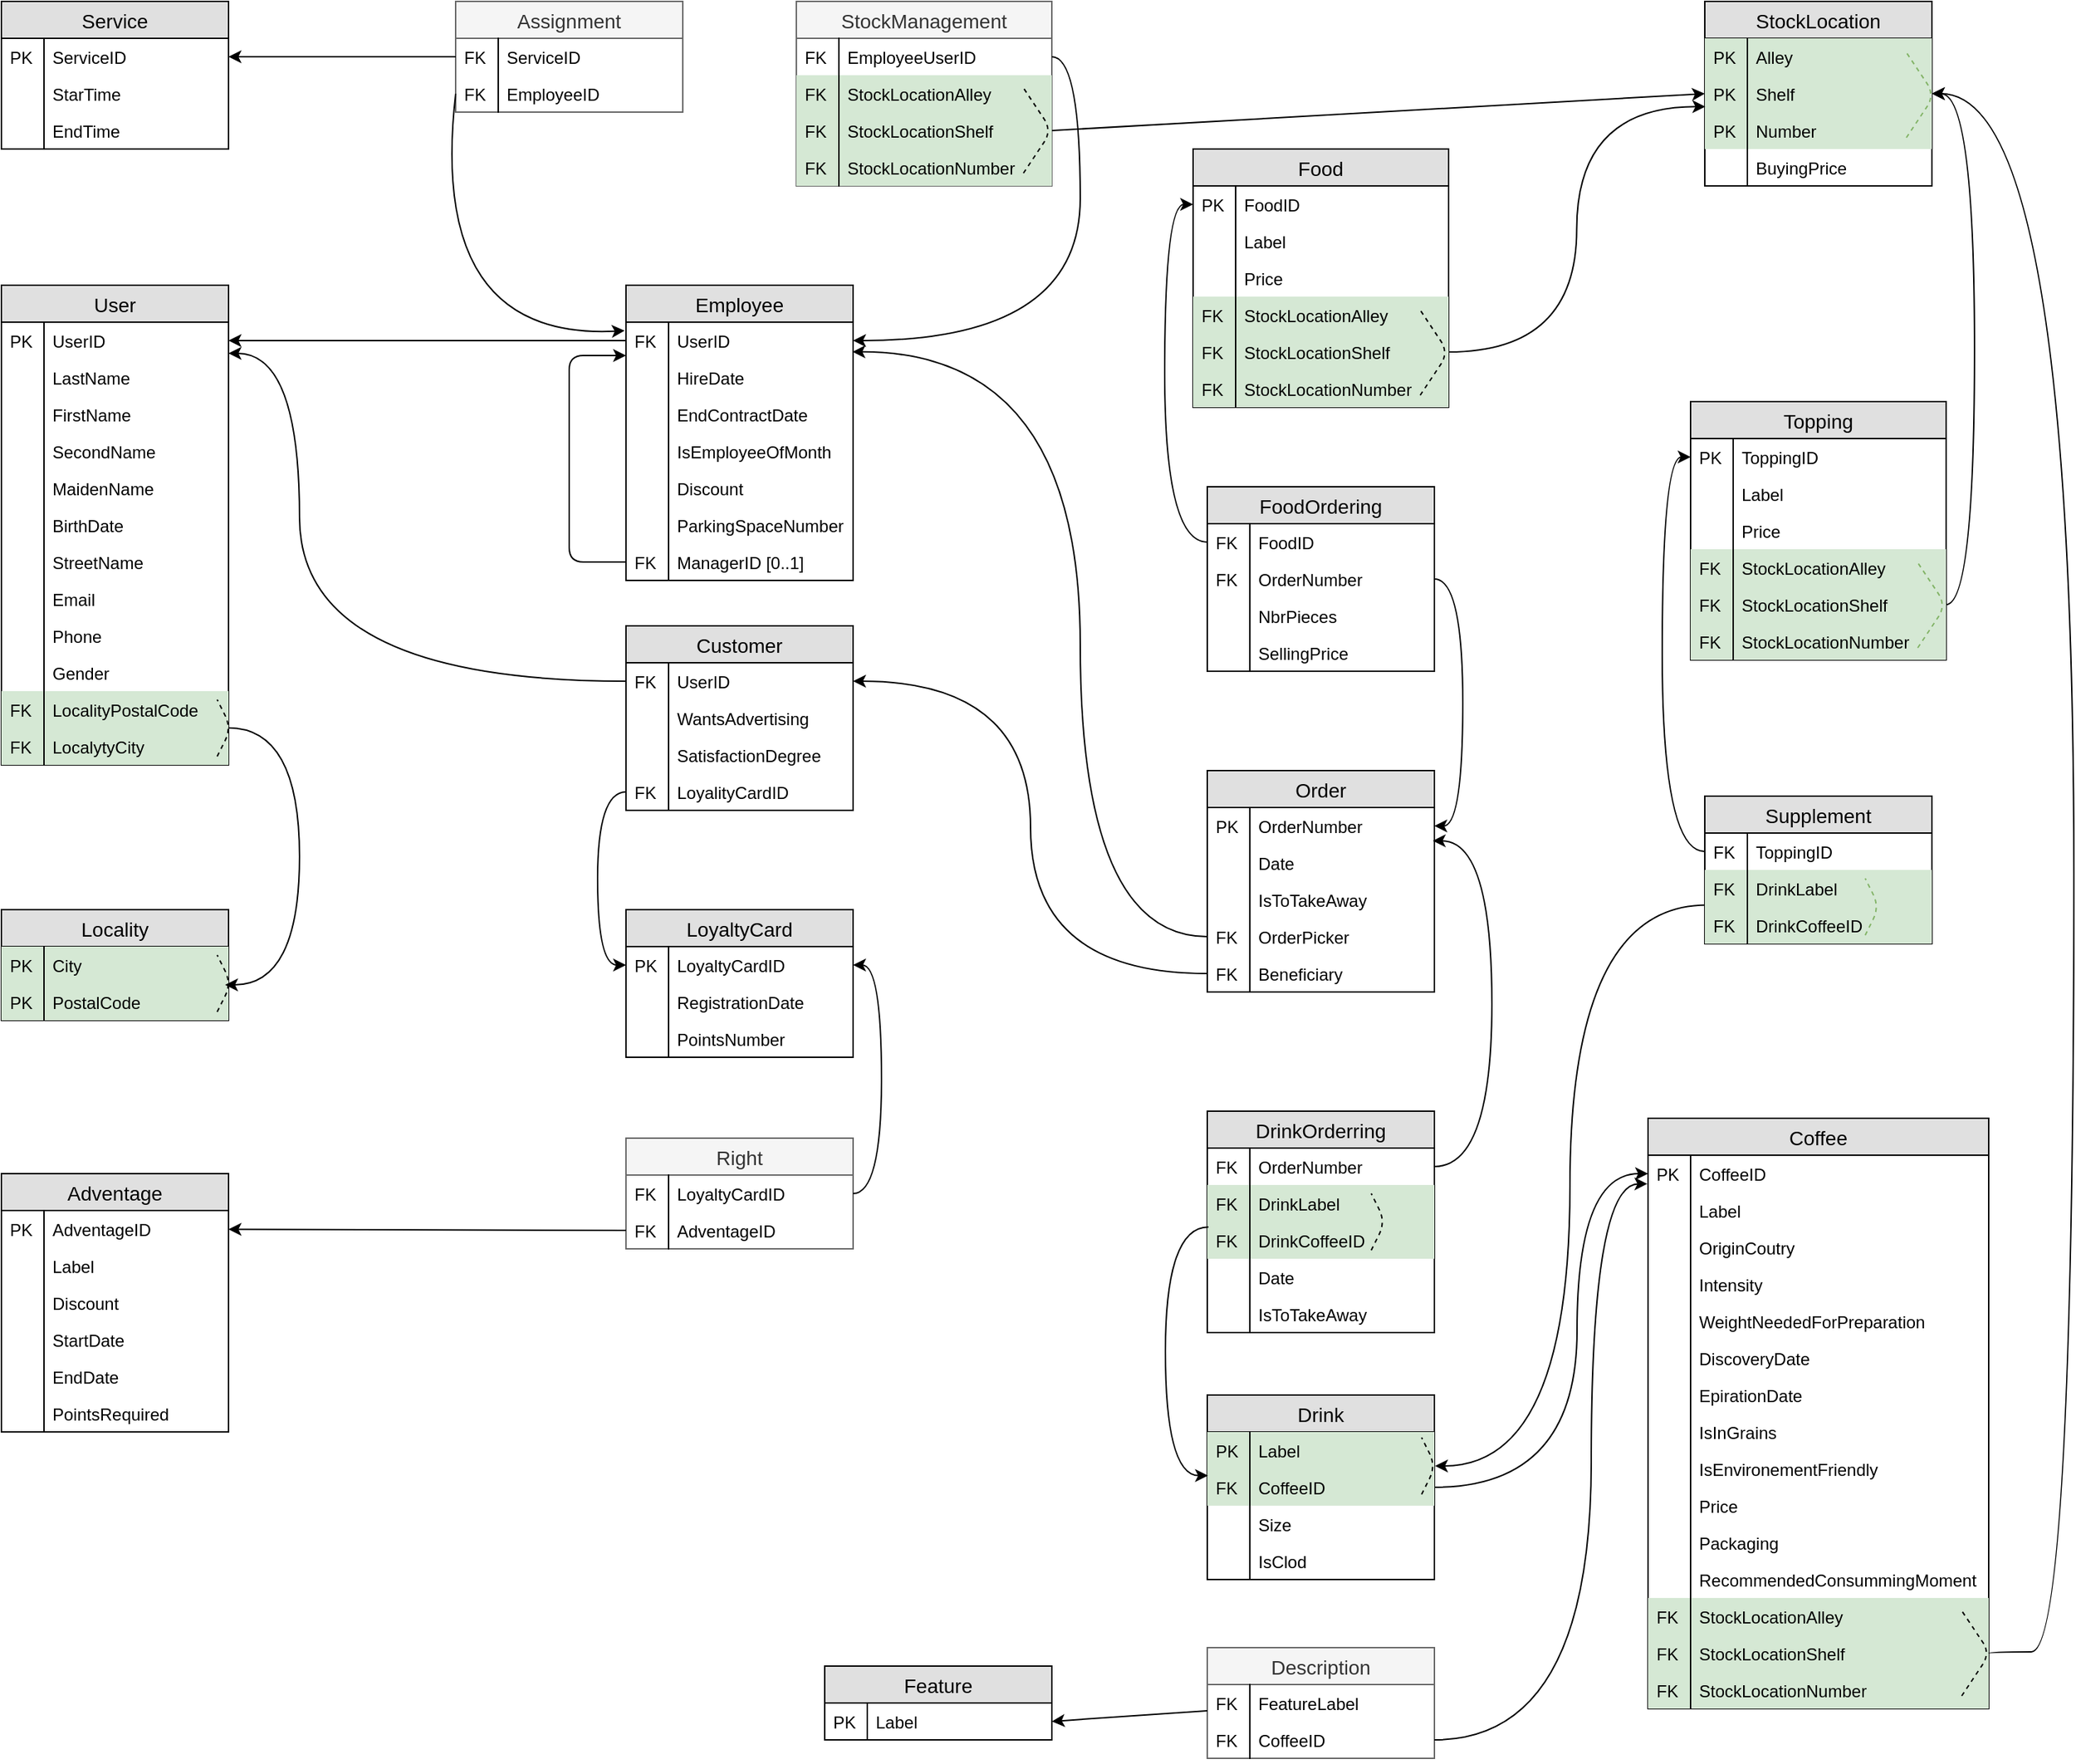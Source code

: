 <mxfile version="12.1.7" type="device" pages="1"><diagram id="CRKFsTBVLDipcfwFaKk6" name="Page-1"><mxGraphModel dx="706" dy="408" grid="1" gridSize="10" guides="1" tooltips="1" connect="1" arrows="1" fold="1" page="1" pageScale="1" pageWidth="1169" pageHeight="827" math="0" shadow="0"><root><mxCell id="0"/><mxCell id="1" parent="0"/><mxCell id="WZAO4Xfnq0CxWzphpXC2-1" value="Service" style="swimlane;fontStyle=0;childLayout=stackLayout;horizontal=1;startSize=26;fillColor=#e0e0e0;horizontalStack=0;resizeParent=1;resizeParentMax=0;resizeLast=0;collapsible=1;marginBottom=0;swimlaneFillColor=#ffffff;align=center;fontSize=14;" parent="1" vertex="1"><mxGeometry x="80" y="40" width="160" height="104" as="geometry"/></mxCell><mxCell id="WZAO4Xfnq0CxWzphpXC2-37" value="ServiceID" style="shape=partialRectangle;top=0;left=0;right=0;bottom=0;align=left;verticalAlign=top;fillColor=none;spacingLeft=34;spacingRight=4;overflow=hidden;rotatable=0;points=[[0,0.5],[1,0.5]];portConstraint=eastwest;dropTarget=0;fontSize=12;" parent="WZAO4Xfnq0CxWzphpXC2-1" vertex="1"><mxGeometry y="26" width="160" height="26" as="geometry"/></mxCell><mxCell id="WZAO4Xfnq0CxWzphpXC2-38" value="PK" style="shape=partialRectangle;top=0;left=0;bottom=0;fillColor=none;align=left;verticalAlign=top;spacingLeft=4;spacingRight=4;overflow=hidden;rotatable=0;points=[];portConstraint=eastwest;part=1;fontSize=12;" parent="WZAO4Xfnq0CxWzphpXC2-37" vertex="1" connectable="0"><mxGeometry width="30" height="26" as="geometry"/></mxCell><mxCell id="WZAO4Xfnq0CxWzphpXC2-4" value="StarTime" style="shape=partialRectangle;top=0;left=0;right=0;bottom=0;align=left;verticalAlign=top;fillColor=none;spacingLeft=34;spacingRight=4;overflow=hidden;rotatable=0;points=[[0,0.5],[1,0.5]];portConstraint=eastwest;dropTarget=0;fontSize=12;" parent="WZAO4Xfnq0CxWzphpXC2-1" vertex="1"><mxGeometry y="52" width="160" height="26" as="geometry"/></mxCell><mxCell id="WZAO4Xfnq0CxWzphpXC2-5" value="" style="shape=partialRectangle;top=0;left=0;bottom=0;fillColor=none;align=left;verticalAlign=top;spacingLeft=4;spacingRight=4;overflow=hidden;rotatable=0;points=[];portConstraint=eastwest;part=1;fontSize=12;" parent="WZAO4Xfnq0CxWzphpXC2-4" vertex="1" connectable="0"><mxGeometry width="30" height="26" as="geometry"/></mxCell><mxCell id="WZAO4Xfnq0CxWzphpXC2-6" value="EndTime" style="shape=partialRectangle;top=0;left=0;right=0;bottom=0;align=left;verticalAlign=top;fillColor=none;spacingLeft=34;spacingRight=4;overflow=hidden;rotatable=0;points=[[0,0.5],[1,0.5]];portConstraint=eastwest;dropTarget=0;fontSize=12;" parent="WZAO4Xfnq0CxWzphpXC2-1" vertex="1"><mxGeometry y="78" width="160" height="26" as="geometry"/></mxCell><mxCell id="WZAO4Xfnq0CxWzphpXC2-7" value="" style="shape=partialRectangle;top=0;left=0;bottom=0;fillColor=none;align=left;verticalAlign=top;spacingLeft=4;spacingRight=4;overflow=hidden;rotatable=0;points=[];portConstraint=eastwest;part=1;fontSize=12;" parent="WZAO4Xfnq0CxWzphpXC2-6" vertex="1" connectable="0"><mxGeometry width="30" height="26" as="geometry"/></mxCell><mxCell id="WZAO4Xfnq0CxWzphpXC2-12" value="Assignment" style="swimlane;fontStyle=0;childLayout=stackLayout;horizontal=1;startSize=26;fillColor=#f5f5f5;horizontalStack=0;resizeParent=1;resizeParentMax=0;resizeLast=0;collapsible=1;marginBottom=0;swimlaneFillColor=#ffffff;align=center;fontSize=14;strokeColor=#666666;fontColor=#333333;" parent="1" vertex="1"><mxGeometry x="400" y="40" width="160" height="78" as="geometry"/></mxCell><mxCell id="WZAO4Xfnq0CxWzphpXC2-33" value="ServiceID" style="shape=partialRectangle;top=0;left=0;right=0;bottom=0;align=left;verticalAlign=top;fillColor=none;spacingLeft=34;spacingRight=4;overflow=hidden;rotatable=0;points=[[0,0.5],[1,0.5]];portConstraint=eastwest;dropTarget=0;fontSize=12;" parent="WZAO4Xfnq0CxWzphpXC2-12" vertex="1"><mxGeometry y="26" width="160" height="26" as="geometry"/></mxCell><mxCell id="WZAO4Xfnq0CxWzphpXC2-34" value="FK" style="shape=partialRectangle;top=0;left=0;bottom=0;fillColor=none;align=left;verticalAlign=top;spacingLeft=4;spacingRight=4;overflow=hidden;rotatable=0;points=[];portConstraint=eastwest;part=1;fontSize=12;" parent="WZAO4Xfnq0CxWzphpXC2-33" vertex="1" connectable="0"><mxGeometry width="30" height="26" as="geometry"/></mxCell><mxCell id="WZAO4Xfnq0CxWzphpXC2-35" value="EmployeeID" style="shape=partialRectangle;top=0;left=0;right=0;bottom=0;align=left;verticalAlign=top;fillColor=none;spacingLeft=34;spacingRight=4;overflow=hidden;rotatable=0;points=[[0,0.5],[1,0.5]];portConstraint=eastwest;dropTarget=0;fontSize=12;" parent="WZAO4Xfnq0CxWzphpXC2-12" vertex="1"><mxGeometry y="52" width="160" height="26" as="geometry"/></mxCell><mxCell id="WZAO4Xfnq0CxWzphpXC2-36" value="FK" style="shape=partialRectangle;top=0;left=0;bottom=0;fillColor=none;align=left;verticalAlign=top;spacingLeft=4;spacingRight=4;overflow=hidden;rotatable=0;points=[];portConstraint=eastwest;part=1;fontSize=12;" parent="WZAO4Xfnq0CxWzphpXC2-35" vertex="1" connectable="0"><mxGeometry width="30" height="26" as="geometry"/></mxCell><mxCell id="WZAO4Xfnq0CxWzphpXC2-23" value="Employee" style="swimlane;fontStyle=0;childLayout=stackLayout;horizontal=1;startSize=26;fillColor=#e0e0e0;horizontalStack=0;resizeParent=1;resizeParentMax=0;resizeLast=0;collapsible=1;marginBottom=0;swimlaneFillColor=#ffffff;align=center;fontSize=14;" parent="1" vertex="1"><mxGeometry x="520" y="240" width="160" height="208" as="geometry"/></mxCell><mxCell id="WZAO4Xfnq0CxWzphpXC2-46" value="UserID" style="shape=partialRectangle;top=0;left=0;right=0;bottom=0;align=left;verticalAlign=top;fillColor=none;spacingLeft=34;spacingRight=4;overflow=hidden;rotatable=0;points=[[0,0.5],[1,0.5]];portConstraint=eastwest;dropTarget=0;fontSize=12;" parent="WZAO4Xfnq0CxWzphpXC2-23" vertex="1"><mxGeometry y="26" width="160" height="26" as="geometry"/></mxCell><mxCell id="WZAO4Xfnq0CxWzphpXC2-47" value="FK" style="shape=partialRectangle;top=0;left=0;bottom=0;fillColor=none;align=left;verticalAlign=top;spacingLeft=4;spacingRight=4;overflow=hidden;rotatable=0;points=[];portConstraint=eastwest;part=1;fontSize=12;" parent="WZAO4Xfnq0CxWzphpXC2-46" vertex="1" connectable="0"><mxGeometry width="30" height="26" as="geometry"/></mxCell><mxCell id="WZAO4Xfnq0CxWzphpXC2-40" value="HireDate" style="shape=partialRectangle;top=0;left=0;right=0;bottom=0;align=left;verticalAlign=top;fillColor=none;spacingLeft=34;spacingRight=4;overflow=hidden;rotatable=0;points=[[0,0.5],[1,0.5]];portConstraint=eastwest;dropTarget=0;fontSize=12;" parent="WZAO4Xfnq0CxWzphpXC2-23" vertex="1"><mxGeometry y="52" width="160" height="26" as="geometry"/></mxCell><mxCell id="WZAO4Xfnq0CxWzphpXC2-41" value="" style="shape=partialRectangle;top=0;left=0;bottom=0;fillColor=none;align=left;verticalAlign=top;spacingLeft=4;spacingRight=4;overflow=hidden;rotatable=0;points=[];portConstraint=eastwest;part=1;fontSize=12;" parent="WZAO4Xfnq0CxWzphpXC2-40" vertex="1" connectable="0"><mxGeometry width="30" height="26" as="geometry"/></mxCell><mxCell id="WZAO4Xfnq0CxWzphpXC2-49" value="EndContractDate" style="shape=partialRectangle;top=0;left=0;right=0;bottom=0;align=left;verticalAlign=top;fillColor=none;spacingLeft=34;spacingRight=4;overflow=hidden;rotatable=0;points=[[0,0.5],[1,0.5]];portConstraint=eastwest;dropTarget=0;fontSize=12;" parent="WZAO4Xfnq0CxWzphpXC2-23" vertex="1"><mxGeometry y="78" width="160" height="26" as="geometry"/></mxCell><mxCell id="WZAO4Xfnq0CxWzphpXC2-50" value="" style="shape=partialRectangle;top=0;left=0;bottom=0;fillColor=none;align=left;verticalAlign=top;spacingLeft=4;spacingRight=4;overflow=hidden;rotatable=0;points=[];portConstraint=eastwest;part=1;fontSize=12;" parent="WZAO4Xfnq0CxWzphpXC2-49" vertex="1" connectable="0"><mxGeometry width="30" height="26" as="geometry"/></mxCell><mxCell id="WZAO4Xfnq0CxWzphpXC2-53" value="IsEmployeeOfMonth" style="shape=partialRectangle;top=0;left=0;right=0;bottom=0;align=left;verticalAlign=top;fillColor=none;spacingLeft=34;spacingRight=4;overflow=hidden;rotatable=0;points=[[0,0.5],[1,0.5]];portConstraint=eastwest;dropTarget=0;fontSize=12;" parent="WZAO4Xfnq0CxWzphpXC2-23" vertex="1"><mxGeometry y="104" width="160" height="26" as="geometry"/></mxCell><mxCell id="WZAO4Xfnq0CxWzphpXC2-54" value="" style="shape=partialRectangle;top=0;left=0;bottom=0;fillColor=none;align=left;verticalAlign=top;spacingLeft=4;spacingRight=4;overflow=hidden;rotatable=0;points=[];portConstraint=eastwest;part=1;fontSize=12;" parent="WZAO4Xfnq0CxWzphpXC2-53" vertex="1" connectable="0"><mxGeometry width="30" height="26" as="geometry"/></mxCell><mxCell id="WZAO4Xfnq0CxWzphpXC2-55" value="Discount" style="shape=partialRectangle;top=0;left=0;right=0;bottom=0;align=left;verticalAlign=top;fillColor=none;spacingLeft=34;spacingRight=4;overflow=hidden;rotatable=0;points=[[0,0.5],[1,0.5]];portConstraint=eastwest;dropTarget=0;fontSize=12;" parent="WZAO4Xfnq0CxWzphpXC2-23" vertex="1"><mxGeometry y="130" width="160" height="26" as="geometry"/></mxCell><mxCell id="WZAO4Xfnq0CxWzphpXC2-56" value="" style="shape=partialRectangle;top=0;left=0;bottom=0;fillColor=none;align=left;verticalAlign=top;spacingLeft=4;spacingRight=4;overflow=hidden;rotatable=0;points=[];portConstraint=eastwest;part=1;fontSize=12;" parent="WZAO4Xfnq0CxWzphpXC2-55" vertex="1" connectable="0"><mxGeometry width="30" height="26" as="geometry"/></mxCell><mxCell id="WZAO4Xfnq0CxWzphpXC2-57" value="ParkingSpaceNumber" style="shape=partialRectangle;top=0;left=0;right=0;bottom=0;align=left;verticalAlign=top;fillColor=none;spacingLeft=34;spacingRight=4;overflow=hidden;rotatable=0;points=[[0,0.5],[1,0.5]];portConstraint=eastwest;dropTarget=0;fontSize=12;" parent="WZAO4Xfnq0CxWzphpXC2-23" vertex="1"><mxGeometry y="156" width="160" height="26" as="geometry"/></mxCell><mxCell id="WZAO4Xfnq0CxWzphpXC2-58" value="" style="shape=partialRectangle;top=0;left=0;bottom=0;fillColor=none;align=left;verticalAlign=top;spacingLeft=4;spacingRight=4;overflow=hidden;rotatable=0;points=[];portConstraint=eastwest;part=1;fontSize=12;" parent="WZAO4Xfnq0CxWzphpXC2-57" vertex="1" connectable="0"><mxGeometry width="30" height="26" as="geometry"/></mxCell><mxCell id="8Q1mlnjirJnDcPgESD4j-1" style="edgeStyle=orthogonalEdgeStyle;rounded=1;orthogonalLoop=1;jettySize=auto;html=1;entryX=0;entryY=0.905;entryDx=0;entryDy=0;entryPerimeter=0;startArrow=none;startFill=0;endArrow=classic;endFill=1;" parent="WZAO4Xfnq0CxWzphpXC2-23" source="WZAO4Xfnq0CxWzphpXC2-51" target="WZAO4Xfnq0CxWzphpXC2-46" edge="1"><mxGeometry relative="1" as="geometry"><Array as="points"><mxPoint x="-40" y="195"/><mxPoint x="-40" y="49"/></Array></mxGeometry></mxCell><mxCell id="WZAO4Xfnq0CxWzphpXC2-51" value="ManagerID [0..1]" style="shape=partialRectangle;top=0;left=0;right=0;bottom=0;align=left;verticalAlign=top;fillColor=none;spacingLeft=34;spacingRight=4;overflow=hidden;rotatable=0;points=[[0,0.5],[1,0.5]];portConstraint=eastwest;dropTarget=0;fontSize=12;" parent="WZAO4Xfnq0CxWzphpXC2-23" vertex="1"><mxGeometry y="182" width="160" height="26" as="geometry"/></mxCell><mxCell id="WZAO4Xfnq0CxWzphpXC2-52" value="FK" style="shape=partialRectangle;top=0;left=0;bottom=0;fillColor=none;align=left;verticalAlign=top;spacingLeft=4;spacingRight=4;overflow=hidden;rotatable=0;points=[];portConstraint=eastwest;part=1;fontSize=12;" parent="WZAO4Xfnq0CxWzphpXC2-51" vertex="1" connectable="0"><mxGeometry width="30" height="26" as="geometry"/></mxCell><mxCell id="WZAO4Xfnq0CxWzphpXC2-39" value="" style="endArrow=classic;html=1;entryX=1;entryY=0.5;entryDx=0;entryDy=0;exitX=0;exitY=0.5;exitDx=0;exitDy=0;" parent="1" source="WZAO4Xfnq0CxWzphpXC2-33" target="WZAO4Xfnq0CxWzphpXC2-37" edge="1"><mxGeometry width="50" height="50" relative="1" as="geometry"><mxPoint x="350" y="160" as="sourcePoint"/><mxPoint x="400" y="110" as="targetPoint"/></mxGeometry></mxCell><mxCell id="WZAO4Xfnq0CxWzphpXC2-61" value="" style="endArrow=classic;html=1;entryX=-0.006;entryY=0.231;entryDx=0;entryDy=0;exitX=0;exitY=0.5;exitDx=0;exitDy=0;curved=1;entryPerimeter=0;" parent="1" source="WZAO4Xfnq0CxWzphpXC2-35" target="WZAO4Xfnq0CxWzphpXC2-46" edge="1"><mxGeometry width="50" height="50" relative="1" as="geometry"><mxPoint x="390" y="260" as="sourcePoint"/><mxPoint x="440" y="210" as="targetPoint"/><Array as="points"><mxPoint x="380" y="279"/></Array></mxGeometry></mxCell><mxCell id="WZAO4Xfnq0CxWzphpXC2-62" value="StockManagement" style="swimlane;fontStyle=0;childLayout=stackLayout;horizontal=1;startSize=26;fillColor=#f5f5f5;horizontalStack=0;resizeParent=1;resizeParentMax=0;resizeLast=0;collapsible=1;marginBottom=0;swimlaneFillColor=#ffffff;align=center;fontSize=14;strokeColor=#666666;fontColor=#333333;" parent="1" vertex="1"><mxGeometry x="640" y="40" width="180" height="130" as="geometry"/></mxCell><mxCell id="WZAO4Xfnq0CxWzphpXC2-63" value="EmployeeUserID" style="shape=partialRectangle;top=0;left=0;right=0;bottom=0;align=left;verticalAlign=top;fillColor=none;spacingLeft=34;spacingRight=4;overflow=hidden;rotatable=0;points=[[0,0.5],[1,0.5]];portConstraint=eastwest;dropTarget=0;fontSize=12;" parent="WZAO4Xfnq0CxWzphpXC2-62" vertex="1"><mxGeometry y="26" width="180" height="26" as="geometry"/></mxCell><mxCell id="WZAO4Xfnq0CxWzphpXC2-64" value="FK" style="shape=partialRectangle;top=0;left=0;bottom=0;fillColor=none;align=left;verticalAlign=top;spacingLeft=4;spacingRight=4;overflow=hidden;rotatable=0;points=[];portConstraint=eastwest;part=1;fontSize=12;" parent="WZAO4Xfnq0CxWzphpXC2-63" vertex="1" connectable="0"><mxGeometry width="30" height="26" as="geometry"/></mxCell><mxCell id="WZAO4Xfnq0CxWzphpXC2-65" value="StockLocationAlley" style="shape=partialRectangle;top=0;left=0;right=0;bottom=0;align=left;verticalAlign=top;fillColor=#d5e8d4;spacingLeft=34;spacingRight=4;overflow=hidden;rotatable=0;points=[[0,0.5],[1,0.5]];portConstraint=eastwest;dropTarget=0;fontSize=12;strokeColor=#82b366;" parent="WZAO4Xfnq0CxWzphpXC2-62" vertex="1"><mxGeometry y="52" width="180" height="26" as="geometry"/></mxCell><mxCell id="WZAO4Xfnq0CxWzphpXC2-66" value="FK" style="shape=partialRectangle;top=0;left=0;bottom=0;fillColor=none;align=left;verticalAlign=top;spacingLeft=4;spacingRight=4;overflow=hidden;rotatable=0;points=[];portConstraint=eastwest;part=1;fontSize=12;" parent="WZAO4Xfnq0CxWzphpXC2-65" vertex="1" connectable="0"><mxGeometry width="30" height="26" as="geometry"/></mxCell><mxCell id="WZAO4Xfnq0CxWzphpXC2-71" value="StockLocationShelf" style="shape=partialRectangle;top=0;left=0;right=0;bottom=0;align=left;verticalAlign=top;fillColor=#d5e8d4;spacingLeft=34;spacingRight=4;overflow=hidden;rotatable=0;points=[[0,0.5],[1,0.5]];portConstraint=eastwest;dropTarget=0;fontSize=12;strokeColor=#82b366;" parent="WZAO4Xfnq0CxWzphpXC2-62" vertex="1"><mxGeometry y="78" width="180" height="26" as="geometry"/></mxCell><mxCell id="WZAO4Xfnq0CxWzphpXC2-72" value="FK" style="shape=partialRectangle;top=0;left=0;bottom=0;fillColor=none;align=left;verticalAlign=top;spacingLeft=4;spacingRight=4;overflow=hidden;rotatable=0;points=[];portConstraint=eastwest;part=1;fontSize=12;" parent="WZAO4Xfnq0CxWzphpXC2-71" vertex="1" connectable="0"><mxGeometry width="30" height="26" as="geometry"/></mxCell><mxCell id="WZAO4Xfnq0CxWzphpXC2-69" value="StockLocationNumber" style="shape=partialRectangle;top=0;left=0;right=0;bottom=0;align=left;verticalAlign=top;fillColor=#d5e8d4;spacingLeft=34;spacingRight=4;overflow=hidden;rotatable=0;points=[[0,0.5],[1,0.5]];portConstraint=eastwest;dropTarget=0;fontSize=12;strokeColor=#82b366;" parent="WZAO4Xfnq0CxWzphpXC2-62" vertex="1"><mxGeometry y="104" width="180" height="26" as="geometry"/></mxCell><mxCell id="WZAO4Xfnq0CxWzphpXC2-70" value="FK" style="shape=partialRectangle;top=0;left=0;bottom=0;fillColor=none;align=left;verticalAlign=top;spacingLeft=4;spacingRight=4;overflow=hidden;rotatable=0;points=[];portConstraint=eastwest;part=1;fontSize=12;" parent="WZAO4Xfnq0CxWzphpXC2-69" vertex="1" connectable="0"><mxGeometry width="30" height="26" as="geometry"/></mxCell><mxCell id="WZAO4Xfnq0CxWzphpXC2-192" value="" style="endArrow=none;dashed=1;html=1;" parent="WZAO4Xfnq0CxWzphpXC2-62" edge="1"><mxGeometry width="50" height="50" relative="1" as="geometry"><mxPoint x="160" y="121" as="sourcePoint"/><mxPoint x="160" y="61" as="targetPoint"/><Array as="points"><mxPoint x="180" y="91"/></Array></mxGeometry></mxCell><mxCell id="WZAO4Xfnq0CxWzphpXC2-73" style="edgeStyle=orthogonalEdgeStyle;curved=1;orthogonalLoop=1;jettySize=auto;html=1;entryX=1;entryY=0.5;entryDx=0;entryDy=0;exitX=1;exitY=0.5;exitDx=0;exitDy=0;startArrow=classic;startFill=1;endArrow=none;endFill=0;" parent="1" source="WZAO4Xfnq0CxWzphpXC2-46" target="WZAO4Xfnq0CxWzphpXC2-63" edge="1"><mxGeometry relative="1" as="geometry"><Array as="points"><mxPoint x="840" y="279"/><mxPoint x="840" y="79"/></Array></mxGeometry></mxCell><mxCell id="WZAO4Xfnq0CxWzphpXC2-74" value="User" style="swimlane;fontStyle=0;childLayout=stackLayout;horizontal=1;startSize=26;fillColor=#e0e0e0;horizontalStack=0;resizeParent=1;resizeParentMax=0;resizeLast=0;collapsible=1;marginBottom=0;swimlaneFillColor=#ffffff;align=center;fontSize=14;" parent="1" vertex="1"><mxGeometry x="80" y="240" width="160" height="338" as="geometry"/></mxCell><mxCell id="WZAO4Xfnq0CxWzphpXC2-75" value="UserID" style="shape=partialRectangle;top=0;left=0;right=0;bottom=0;align=left;verticalAlign=top;fillColor=none;spacingLeft=34;spacingRight=4;overflow=hidden;rotatable=0;points=[[0,0.5],[1,0.5]];portConstraint=eastwest;dropTarget=0;fontSize=12;" parent="WZAO4Xfnq0CxWzphpXC2-74" vertex="1"><mxGeometry y="26" width="160" height="26" as="geometry"/></mxCell><mxCell id="WZAO4Xfnq0CxWzphpXC2-76" value="PK" style="shape=partialRectangle;top=0;left=0;bottom=0;fillColor=none;align=left;verticalAlign=top;spacingLeft=4;spacingRight=4;overflow=hidden;rotatable=0;points=[];portConstraint=eastwest;part=1;fontSize=12;" parent="WZAO4Xfnq0CxWzphpXC2-75" vertex="1" connectable="0"><mxGeometry width="30" height="26" as="geometry"/></mxCell><mxCell id="WZAO4Xfnq0CxWzphpXC2-79" value="LastName" style="shape=partialRectangle;top=0;left=0;right=0;bottom=0;align=left;verticalAlign=top;fillColor=none;spacingLeft=34;spacingRight=4;overflow=hidden;rotatable=0;points=[[0,0.5],[1,0.5]];portConstraint=eastwest;dropTarget=0;fontSize=12;" parent="WZAO4Xfnq0CxWzphpXC2-74" vertex="1"><mxGeometry y="52" width="160" height="26" as="geometry"/></mxCell><mxCell id="WZAO4Xfnq0CxWzphpXC2-80" value="" style="shape=partialRectangle;top=0;left=0;bottom=0;fillColor=none;align=left;verticalAlign=top;spacingLeft=4;spacingRight=4;overflow=hidden;rotatable=0;points=[];portConstraint=eastwest;part=1;fontSize=12;" parent="WZAO4Xfnq0CxWzphpXC2-79" vertex="1" connectable="0"><mxGeometry width="30" height="26" as="geometry"/></mxCell><mxCell id="WZAO4Xfnq0CxWzphpXC2-81" value="FirstName" style="shape=partialRectangle;top=0;left=0;right=0;bottom=0;align=left;verticalAlign=top;fillColor=none;spacingLeft=34;spacingRight=4;overflow=hidden;rotatable=0;points=[[0,0.5],[1,0.5]];portConstraint=eastwest;dropTarget=0;fontSize=12;" parent="WZAO4Xfnq0CxWzphpXC2-74" vertex="1"><mxGeometry y="78" width="160" height="26" as="geometry"/></mxCell><mxCell id="WZAO4Xfnq0CxWzphpXC2-82" value="" style="shape=partialRectangle;top=0;left=0;bottom=0;fillColor=none;align=left;verticalAlign=top;spacingLeft=4;spacingRight=4;overflow=hidden;rotatable=0;points=[];portConstraint=eastwest;part=1;fontSize=12;" parent="WZAO4Xfnq0CxWzphpXC2-81" vertex="1" connectable="0"><mxGeometry width="30" height="26" as="geometry"/></mxCell><mxCell id="WZAO4Xfnq0CxWzphpXC2-83" value="SecondName" style="shape=partialRectangle;top=0;left=0;right=0;bottom=0;align=left;verticalAlign=top;fillColor=none;spacingLeft=34;spacingRight=4;overflow=hidden;rotatable=0;points=[[0,0.5],[1,0.5]];portConstraint=eastwest;dropTarget=0;fontSize=12;" parent="WZAO4Xfnq0CxWzphpXC2-74" vertex="1"><mxGeometry y="104" width="160" height="26" as="geometry"/></mxCell><mxCell id="WZAO4Xfnq0CxWzphpXC2-84" value="" style="shape=partialRectangle;top=0;left=0;bottom=0;fillColor=none;align=left;verticalAlign=top;spacingLeft=4;spacingRight=4;overflow=hidden;rotatable=0;points=[];portConstraint=eastwest;part=1;fontSize=12;" parent="WZAO4Xfnq0CxWzphpXC2-83" vertex="1" connectable="0"><mxGeometry width="30" height="26" as="geometry"/></mxCell><mxCell id="WZAO4Xfnq0CxWzphpXC2-85" value="MaidenName" style="shape=partialRectangle;top=0;left=0;right=0;bottom=0;align=left;verticalAlign=top;fillColor=none;spacingLeft=34;spacingRight=4;overflow=hidden;rotatable=0;points=[[0,0.5],[1,0.5]];portConstraint=eastwest;dropTarget=0;fontSize=12;" parent="WZAO4Xfnq0CxWzphpXC2-74" vertex="1"><mxGeometry y="130" width="160" height="26" as="geometry"/></mxCell><mxCell id="WZAO4Xfnq0CxWzphpXC2-86" value="" style="shape=partialRectangle;top=0;left=0;bottom=0;fillColor=none;align=left;verticalAlign=top;spacingLeft=4;spacingRight=4;overflow=hidden;rotatable=0;points=[];portConstraint=eastwest;part=1;fontSize=12;" parent="WZAO4Xfnq0CxWzphpXC2-85" vertex="1" connectable="0"><mxGeometry width="30" height="26" as="geometry"/></mxCell><mxCell id="WZAO4Xfnq0CxWzphpXC2-87" value="BirthDate" style="shape=partialRectangle;top=0;left=0;right=0;bottom=0;align=left;verticalAlign=top;fillColor=none;spacingLeft=34;spacingRight=4;overflow=hidden;rotatable=0;points=[[0,0.5],[1,0.5]];portConstraint=eastwest;dropTarget=0;fontSize=12;" parent="WZAO4Xfnq0CxWzphpXC2-74" vertex="1"><mxGeometry y="156" width="160" height="26" as="geometry"/></mxCell><mxCell id="WZAO4Xfnq0CxWzphpXC2-88" value="" style="shape=partialRectangle;top=0;left=0;bottom=0;fillColor=none;align=left;verticalAlign=top;spacingLeft=4;spacingRight=4;overflow=hidden;rotatable=0;points=[];portConstraint=eastwest;part=1;fontSize=12;" parent="WZAO4Xfnq0CxWzphpXC2-87" vertex="1" connectable="0"><mxGeometry width="30" height="26" as="geometry"/></mxCell><mxCell id="WZAO4Xfnq0CxWzphpXC2-89" value="StreetName" style="shape=partialRectangle;top=0;left=0;right=0;bottom=0;align=left;verticalAlign=top;fillColor=none;spacingLeft=34;spacingRight=4;overflow=hidden;rotatable=0;points=[[0,0.5],[1,0.5]];portConstraint=eastwest;dropTarget=0;fontSize=12;" parent="WZAO4Xfnq0CxWzphpXC2-74" vertex="1"><mxGeometry y="182" width="160" height="26" as="geometry"/></mxCell><mxCell id="WZAO4Xfnq0CxWzphpXC2-90" value="" style="shape=partialRectangle;top=0;left=0;bottom=0;fillColor=none;align=left;verticalAlign=top;spacingLeft=4;spacingRight=4;overflow=hidden;rotatable=0;points=[];portConstraint=eastwest;part=1;fontSize=12;" parent="WZAO4Xfnq0CxWzphpXC2-89" vertex="1" connectable="0"><mxGeometry width="30" height="26" as="geometry"/></mxCell><mxCell id="WZAO4Xfnq0CxWzphpXC2-91" value="Email" style="shape=partialRectangle;top=0;left=0;right=0;bottom=0;align=left;verticalAlign=top;fillColor=none;spacingLeft=34;spacingRight=4;overflow=hidden;rotatable=0;points=[[0,0.5],[1,0.5]];portConstraint=eastwest;dropTarget=0;fontSize=12;" parent="WZAO4Xfnq0CxWzphpXC2-74" vertex="1"><mxGeometry y="208" width="160" height="26" as="geometry"/></mxCell><mxCell id="WZAO4Xfnq0CxWzphpXC2-92" value="" style="shape=partialRectangle;top=0;left=0;bottom=0;fillColor=none;align=left;verticalAlign=top;spacingLeft=4;spacingRight=4;overflow=hidden;rotatable=0;points=[];portConstraint=eastwest;part=1;fontSize=12;" parent="WZAO4Xfnq0CxWzphpXC2-91" vertex="1" connectable="0"><mxGeometry width="30" height="26" as="geometry"/></mxCell><mxCell id="WZAO4Xfnq0CxWzphpXC2-93" value="Phone" style="shape=partialRectangle;top=0;left=0;right=0;bottom=0;align=left;verticalAlign=top;fillColor=none;spacingLeft=34;spacingRight=4;overflow=hidden;rotatable=0;points=[[0,0.5],[1,0.5]];portConstraint=eastwest;dropTarget=0;fontSize=12;" parent="WZAO4Xfnq0CxWzphpXC2-74" vertex="1"><mxGeometry y="234" width="160" height="26" as="geometry"/></mxCell><mxCell id="WZAO4Xfnq0CxWzphpXC2-94" value="" style="shape=partialRectangle;top=0;left=0;bottom=0;fillColor=none;align=left;verticalAlign=top;spacingLeft=4;spacingRight=4;overflow=hidden;rotatable=0;points=[];portConstraint=eastwest;part=1;fontSize=12;" parent="WZAO4Xfnq0CxWzphpXC2-93" vertex="1" connectable="0"><mxGeometry width="30" height="26" as="geometry"/></mxCell><mxCell id="WZAO4Xfnq0CxWzphpXC2-95" value="Gender" style="shape=partialRectangle;top=0;left=0;right=0;bottom=0;align=left;verticalAlign=top;fillColor=none;spacingLeft=34;spacingRight=4;overflow=hidden;rotatable=0;points=[[0,0.5],[1,0.5]];portConstraint=eastwest;dropTarget=0;fontSize=12;" parent="WZAO4Xfnq0CxWzphpXC2-74" vertex="1"><mxGeometry y="260" width="160" height="26" as="geometry"/></mxCell><mxCell id="WZAO4Xfnq0CxWzphpXC2-96" value="" style="shape=partialRectangle;top=0;left=0;bottom=0;fillColor=none;align=left;verticalAlign=top;spacingLeft=4;spacingRight=4;overflow=hidden;rotatable=0;points=[];portConstraint=eastwest;part=1;fontSize=12;" parent="WZAO4Xfnq0CxWzphpXC2-95" vertex="1" connectable="0"><mxGeometry width="30" height="26" as="geometry"/></mxCell><mxCell id="WZAO4Xfnq0CxWzphpXC2-97" value="LocalityPostalCode" style="shape=partialRectangle;top=0;left=0;right=0;bottom=0;align=left;verticalAlign=top;fillColor=#d5e8d4;spacingLeft=34;spacingRight=4;overflow=hidden;rotatable=0;points=[[0,0.5],[1,0.5]];portConstraint=eastwest;dropTarget=0;fontSize=12;strokeColor=#82b366;" parent="WZAO4Xfnq0CxWzphpXC2-74" vertex="1"><mxGeometry y="286" width="160" height="26" as="geometry"/></mxCell><mxCell id="WZAO4Xfnq0CxWzphpXC2-98" value="FK" style="shape=partialRectangle;top=0;left=0;bottom=0;fillColor=none;align=left;verticalAlign=top;spacingLeft=4;spacingRight=4;overflow=hidden;rotatable=0;points=[];portConstraint=eastwest;part=1;fontSize=12;" parent="WZAO4Xfnq0CxWzphpXC2-97" vertex="1" connectable="0"><mxGeometry width="30" height="26" as="geometry"/></mxCell><mxCell id="WZAO4Xfnq0CxWzphpXC2-99" value="LocalytyCity" style="shape=partialRectangle;top=0;left=0;right=0;bottom=0;align=left;verticalAlign=top;fillColor=#d5e8d4;spacingLeft=34;spacingRight=4;overflow=hidden;rotatable=0;points=[[0,0.5],[1,0.5]];portConstraint=eastwest;dropTarget=0;fontSize=12;strokeColor=#82b366;" parent="WZAO4Xfnq0CxWzphpXC2-74" vertex="1"><mxGeometry y="312" width="160" height="26" as="geometry"/></mxCell><mxCell id="WZAO4Xfnq0CxWzphpXC2-100" value="FK" style="shape=partialRectangle;top=0;left=0;bottom=0;fillColor=none;align=left;verticalAlign=top;spacingLeft=4;spacingRight=4;overflow=hidden;rotatable=0;points=[];portConstraint=eastwest;part=1;fontSize=12;" parent="WZAO4Xfnq0CxWzphpXC2-99" vertex="1" connectable="0"><mxGeometry width="30" height="26" as="geometry"/></mxCell><mxCell id="WZAO4Xfnq0CxWzphpXC2-188" value="" style="endArrow=none;dashed=1;html=1;" parent="WZAO4Xfnq0CxWzphpXC2-74" edge="1"><mxGeometry width="50" height="50" relative="1" as="geometry"><mxPoint x="152" y="332" as="sourcePoint"/><mxPoint x="152" y="292" as="targetPoint"/><Array as="points"><mxPoint x="162" y="312"/></Array></mxGeometry></mxCell><mxCell id="WZAO4Xfnq0CxWzphpXC2-108" value="Locality" style="swimlane;fontStyle=0;childLayout=stackLayout;horizontal=1;startSize=26;fillColor=#e0e0e0;horizontalStack=0;resizeParent=1;resizeParentMax=0;resizeLast=0;collapsible=1;marginBottom=0;swimlaneFillColor=#ffffff;align=center;fontSize=14;" parent="1" vertex="1"><mxGeometry x="80" y="680" width="160" height="78" as="geometry"/></mxCell><mxCell id="WZAO4Xfnq0CxWzphpXC2-111" value="City" style="shape=partialRectangle;top=0;left=0;right=0;bottom=0;align=left;verticalAlign=top;fillColor=#d5e8d4;spacingLeft=34;spacingRight=4;overflow=hidden;rotatable=0;points=[[0,0.5],[1,0.5]];portConstraint=eastwest;dropTarget=0;fontSize=12;strokeColor=#82b366;" parent="WZAO4Xfnq0CxWzphpXC2-108" vertex="1"><mxGeometry y="26" width="160" height="26" as="geometry"/></mxCell><mxCell id="WZAO4Xfnq0CxWzphpXC2-112" value="PK" style="shape=partialRectangle;top=0;left=0;bottom=0;fillColor=none;align=left;verticalAlign=top;spacingLeft=4;spacingRight=4;overflow=hidden;rotatable=0;points=[];portConstraint=eastwest;part=1;fontSize=12;" parent="WZAO4Xfnq0CxWzphpXC2-111" vertex="1" connectable="0"><mxGeometry width="30" height="26" as="geometry"/></mxCell><mxCell id="WZAO4Xfnq0CxWzphpXC2-109" value="PostalCode" style="shape=partialRectangle;top=0;left=0;right=0;bottom=0;align=left;verticalAlign=top;fillColor=#d5e8d4;spacingLeft=34;spacingRight=4;overflow=hidden;rotatable=0;points=[[0,0.5],[1,0.5]];portConstraint=eastwest;dropTarget=0;fontSize=12;strokeColor=#82b366;" parent="WZAO4Xfnq0CxWzphpXC2-108" vertex="1"><mxGeometry y="52" width="160" height="26" as="geometry"/></mxCell><mxCell id="WZAO4Xfnq0CxWzphpXC2-110" value="PK" style="shape=partialRectangle;top=0;left=0;bottom=0;fillColor=none;align=left;verticalAlign=top;spacingLeft=4;spacingRight=4;overflow=hidden;rotatable=0;points=[];portConstraint=eastwest;part=1;fontSize=12;" parent="WZAO4Xfnq0CxWzphpXC2-109" vertex="1" connectable="0"><mxGeometry width="30" height="26" as="geometry"/></mxCell><mxCell id="WZAO4Xfnq0CxWzphpXC2-189" value="" style="endArrow=none;dashed=1;html=1;" parent="WZAO4Xfnq0CxWzphpXC2-108" edge="1"><mxGeometry width="50" height="50" relative="1" as="geometry"><mxPoint x="152" y="72" as="sourcePoint"/><mxPoint x="152" y="32" as="targetPoint"/><Array as="points"><mxPoint x="162" y="52"/></Array></mxGeometry></mxCell><mxCell id="WZAO4Xfnq0CxWzphpXC2-124" style="edgeStyle=orthogonalEdgeStyle;curved=1;orthogonalLoop=1;jettySize=auto;html=1;exitX=0.999;exitY=0.996;exitDx=0;exitDy=0;entryX=0.985;entryY=1.038;entryDx=0;entryDy=0;entryPerimeter=0;exitPerimeter=0;" parent="1" source="WZAO4Xfnq0CxWzphpXC2-97" target="WZAO4Xfnq0CxWzphpXC2-111" edge="1"><mxGeometry relative="1" as="geometry"><Array as="points"><mxPoint x="290" y="552"/><mxPoint x="290" y="733"/></Array></mxGeometry></mxCell><mxCell id="WZAO4Xfnq0CxWzphpXC2-126" value="Customer" style="swimlane;fontStyle=0;childLayout=stackLayout;horizontal=1;startSize=26;fillColor=#e0e0e0;horizontalStack=0;resizeParent=1;resizeParentMax=0;resizeLast=0;collapsible=1;marginBottom=0;swimlaneFillColor=#ffffff;align=center;fontSize=14;" parent="1" vertex="1"><mxGeometry x="520" y="480" width="160" height="130" as="geometry"/></mxCell><mxCell id="WZAO4Xfnq0CxWzphpXC2-127" value="UserID" style="shape=partialRectangle;top=0;left=0;right=0;bottom=0;align=left;verticalAlign=top;fillColor=none;spacingLeft=34;spacingRight=4;overflow=hidden;rotatable=0;points=[[0,0.5],[1,0.5]];portConstraint=eastwest;dropTarget=0;fontSize=12;" parent="WZAO4Xfnq0CxWzphpXC2-126" vertex="1"><mxGeometry y="26" width="160" height="26" as="geometry"/></mxCell><mxCell id="WZAO4Xfnq0CxWzphpXC2-128" value="FK" style="shape=partialRectangle;top=0;left=0;bottom=0;fillColor=none;align=left;verticalAlign=top;spacingLeft=4;spacingRight=4;overflow=hidden;rotatable=0;points=[];portConstraint=eastwest;part=1;fontSize=12;" parent="WZAO4Xfnq0CxWzphpXC2-127" vertex="1" connectable="0"><mxGeometry width="30" height="26" as="geometry"/></mxCell><mxCell id="WZAO4Xfnq0CxWzphpXC2-131" value="WantsAdvertising" style="shape=partialRectangle;top=0;left=0;right=0;bottom=0;align=left;verticalAlign=top;fillColor=none;spacingLeft=34;spacingRight=4;overflow=hidden;rotatable=0;points=[[0,0.5],[1,0.5]];portConstraint=eastwest;dropTarget=0;fontSize=12;" parent="WZAO4Xfnq0CxWzphpXC2-126" vertex="1"><mxGeometry y="52" width="160" height="26" as="geometry"/></mxCell><mxCell id="WZAO4Xfnq0CxWzphpXC2-132" value="" style="shape=partialRectangle;top=0;left=0;bottom=0;fillColor=none;align=left;verticalAlign=top;spacingLeft=4;spacingRight=4;overflow=hidden;rotatable=0;points=[];portConstraint=eastwest;part=1;fontSize=12;" parent="WZAO4Xfnq0CxWzphpXC2-131" vertex="1" connectable="0"><mxGeometry width="30" height="26" as="geometry"/></mxCell><mxCell id="WZAO4Xfnq0CxWzphpXC2-133" value="SatisfactionDegree" style="shape=partialRectangle;top=0;left=0;right=0;bottom=0;align=left;verticalAlign=top;fillColor=none;spacingLeft=34;spacingRight=4;overflow=hidden;rotatable=0;points=[[0,0.5],[1,0.5]];portConstraint=eastwest;dropTarget=0;fontSize=12;" parent="WZAO4Xfnq0CxWzphpXC2-126" vertex="1"><mxGeometry y="78" width="160" height="26" as="geometry"/></mxCell><mxCell id="WZAO4Xfnq0CxWzphpXC2-134" value="" style="shape=partialRectangle;top=0;left=0;bottom=0;fillColor=none;align=left;verticalAlign=top;spacingLeft=4;spacingRight=4;overflow=hidden;rotatable=0;points=[];portConstraint=eastwest;part=1;fontSize=12;" parent="WZAO4Xfnq0CxWzphpXC2-133" vertex="1" connectable="0"><mxGeometry width="30" height="26" as="geometry"/></mxCell><mxCell id="WZAO4Xfnq0CxWzphpXC2-139" value="LoyalityCardID" style="shape=partialRectangle;top=0;left=0;right=0;bottom=0;align=left;verticalAlign=top;fillColor=none;spacingLeft=34;spacingRight=4;overflow=hidden;rotatable=0;points=[[0,0.5],[1,0.5]];portConstraint=eastwest;dropTarget=0;fontSize=12;" parent="WZAO4Xfnq0CxWzphpXC2-126" vertex="1"><mxGeometry y="104" width="160" height="26" as="geometry"/></mxCell><mxCell id="WZAO4Xfnq0CxWzphpXC2-140" value="FK" style="shape=partialRectangle;top=0;left=0;bottom=0;fillColor=none;align=left;verticalAlign=top;spacingLeft=4;spacingRight=4;overflow=hidden;rotatable=0;points=[];portConstraint=eastwest;part=1;fontSize=12;" parent="WZAO4Xfnq0CxWzphpXC2-139" vertex="1" connectable="0"><mxGeometry width="30" height="26" as="geometry"/></mxCell><mxCell id="WZAO4Xfnq0CxWzphpXC2-141" style="edgeStyle=orthogonalEdgeStyle;curved=1;orthogonalLoop=1;jettySize=auto;html=1;" parent="1" source="WZAO4Xfnq0CxWzphpXC2-127" edge="1"><mxGeometry relative="1" as="geometry"><mxPoint x="240" y="288" as="targetPoint"/><Array as="points"><mxPoint x="290" y="519"/><mxPoint x="290" y="288"/></Array></mxGeometry></mxCell><mxCell id="WZAO4Xfnq0CxWzphpXC2-142" style="edgeStyle=orthogonalEdgeStyle;curved=1;orthogonalLoop=1;jettySize=auto;html=1;" parent="1" source="WZAO4Xfnq0CxWzphpXC2-46" edge="1"><mxGeometry relative="1" as="geometry"><mxPoint x="240" y="279" as="targetPoint"/><mxPoint x="517" y="279" as="sourcePoint"/></mxGeometry></mxCell><mxCell id="WZAO4Xfnq0CxWzphpXC2-143" value="LoyaltyCard" style="swimlane;fontStyle=0;childLayout=stackLayout;horizontal=1;startSize=26;fillColor=#e0e0e0;horizontalStack=0;resizeParent=1;resizeParentMax=0;resizeLast=0;collapsible=1;marginBottom=0;swimlaneFillColor=#ffffff;align=center;fontSize=14;" parent="1" vertex="1"><mxGeometry x="520" y="680" width="160" height="104" as="geometry"/></mxCell><mxCell id="WZAO4Xfnq0CxWzphpXC2-144" value="LoyaltyCardID" style="shape=partialRectangle;top=0;left=0;right=0;bottom=0;align=left;verticalAlign=top;fillColor=none;spacingLeft=34;spacingRight=4;overflow=hidden;rotatable=0;points=[[0,0.5],[1,0.5]];portConstraint=eastwest;dropTarget=0;fontSize=12;" parent="WZAO4Xfnq0CxWzphpXC2-143" vertex="1"><mxGeometry y="26" width="160" height="26" as="geometry"/></mxCell><mxCell id="WZAO4Xfnq0CxWzphpXC2-145" value="PK" style="shape=partialRectangle;top=0;left=0;bottom=0;fillColor=none;align=left;verticalAlign=top;spacingLeft=4;spacingRight=4;overflow=hidden;rotatable=0;points=[];portConstraint=eastwest;part=1;fontSize=12;" parent="WZAO4Xfnq0CxWzphpXC2-144" vertex="1" connectable="0"><mxGeometry width="30" height="26" as="geometry"/></mxCell><mxCell id="WZAO4Xfnq0CxWzphpXC2-146" value="RegistrationDate" style="shape=partialRectangle;top=0;left=0;right=0;bottom=0;align=left;verticalAlign=top;fillColor=none;spacingLeft=34;spacingRight=4;overflow=hidden;rotatable=0;points=[[0,0.5],[1,0.5]];portConstraint=eastwest;dropTarget=0;fontSize=12;" parent="WZAO4Xfnq0CxWzphpXC2-143" vertex="1"><mxGeometry y="52" width="160" height="26" as="geometry"/></mxCell><mxCell id="WZAO4Xfnq0CxWzphpXC2-147" value="" style="shape=partialRectangle;top=0;left=0;bottom=0;fillColor=none;align=left;verticalAlign=top;spacingLeft=4;spacingRight=4;overflow=hidden;rotatable=0;points=[];portConstraint=eastwest;part=1;fontSize=12;" parent="WZAO4Xfnq0CxWzphpXC2-146" vertex="1" connectable="0"><mxGeometry width="30" height="26" as="geometry"/></mxCell><mxCell id="WZAO4Xfnq0CxWzphpXC2-148" value="PointsNumber" style="shape=partialRectangle;top=0;left=0;right=0;bottom=0;align=left;verticalAlign=top;fillColor=none;spacingLeft=34;spacingRight=4;overflow=hidden;rotatable=0;points=[[0,0.5],[1,0.5]];portConstraint=eastwest;dropTarget=0;fontSize=12;" parent="WZAO4Xfnq0CxWzphpXC2-143" vertex="1"><mxGeometry y="78" width="160" height="26" as="geometry"/></mxCell><mxCell id="WZAO4Xfnq0CxWzphpXC2-149" value="" style="shape=partialRectangle;top=0;left=0;bottom=0;fillColor=none;align=left;verticalAlign=top;spacingLeft=4;spacingRight=4;overflow=hidden;rotatable=0;points=[];portConstraint=eastwest;part=1;fontSize=12;" parent="WZAO4Xfnq0CxWzphpXC2-148" vertex="1" connectable="0"><mxGeometry width="30" height="26" as="geometry"/></mxCell><mxCell id="WZAO4Xfnq0CxWzphpXC2-152" style="edgeStyle=orthogonalEdgeStyle;curved=1;orthogonalLoop=1;jettySize=auto;html=1;entryX=0;entryY=0.5;entryDx=0;entryDy=0;" parent="1" source="WZAO4Xfnq0CxWzphpXC2-139" target="WZAO4Xfnq0CxWzphpXC2-144" edge="1"><mxGeometry relative="1" as="geometry"/></mxCell><mxCell id="WZAO4Xfnq0CxWzphpXC2-153" value="Right" style="swimlane;fontStyle=0;childLayout=stackLayout;horizontal=1;startSize=26;fillColor=#f5f5f5;horizontalStack=0;resizeParent=1;resizeParentMax=0;resizeLast=0;collapsible=1;marginBottom=0;swimlaneFillColor=#ffffff;align=center;fontSize=14;strokeColor=#666666;fontColor=#333333;" parent="1" vertex="1"><mxGeometry x="520" y="841" width="160" height="78" as="geometry"/></mxCell><mxCell id="WZAO4Xfnq0CxWzphpXC2-154" value="LoyaltyCardID" style="shape=partialRectangle;top=0;left=0;right=0;bottom=0;align=left;verticalAlign=top;fillColor=none;spacingLeft=34;spacingRight=4;overflow=hidden;rotatable=0;points=[[0,0.5],[1,0.5]];portConstraint=eastwest;dropTarget=0;fontSize=12;" parent="WZAO4Xfnq0CxWzphpXC2-153" vertex="1"><mxGeometry y="26" width="160" height="26" as="geometry"/></mxCell><mxCell id="WZAO4Xfnq0CxWzphpXC2-155" value="FK" style="shape=partialRectangle;top=0;left=0;bottom=0;fillColor=none;align=left;verticalAlign=top;spacingLeft=4;spacingRight=4;overflow=hidden;rotatable=0;points=[];portConstraint=eastwest;part=1;fontSize=12;" parent="WZAO4Xfnq0CxWzphpXC2-154" vertex="1" connectable="0"><mxGeometry width="30" height="26" as="geometry"/></mxCell><mxCell id="WZAO4Xfnq0CxWzphpXC2-156" value="AdventageID" style="shape=partialRectangle;top=0;left=0;right=0;bottom=0;align=left;verticalAlign=top;fillColor=none;spacingLeft=34;spacingRight=4;overflow=hidden;rotatable=0;points=[[0,0.5],[1,0.5]];portConstraint=eastwest;dropTarget=0;fontSize=12;" parent="WZAO4Xfnq0CxWzphpXC2-153" vertex="1"><mxGeometry y="52" width="160" height="26" as="geometry"/></mxCell><mxCell id="WZAO4Xfnq0CxWzphpXC2-157" value="FK" style="shape=partialRectangle;top=0;left=0;bottom=0;fillColor=none;align=left;verticalAlign=top;spacingLeft=4;spacingRight=4;overflow=hidden;rotatable=0;points=[];portConstraint=eastwest;part=1;fontSize=12;" parent="WZAO4Xfnq0CxWzphpXC2-156" vertex="1" connectable="0"><mxGeometry width="30" height="26" as="geometry"/></mxCell><mxCell id="WZAO4Xfnq0CxWzphpXC2-158" style="edgeStyle=orthogonalEdgeStyle;curved=1;orthogonalLoop=1;jettySize=auto;html=1;entryX=1;entryY=0.5;entryDx=0;entryDy=0;exitX=1;exitY=0.5;exitDx=0;exitDy=0;" parent="1" source="WZAO4Xfnq0CxWzphpXC2-154" target="WZAO4Xfnq0CxWzphpXC2-144" edge="1"><mxGeometry relative="1" as="geometry"/></mxCell><mxCell id="WZAO4Xfnq0CxWzphpXC2-160" value="Adventage" style="swimlane;fontStyle=0;childLayout=stackLayout;horizontal=1;startSize=26;fillColor=#e0e0e0;horizontalStack=0;resizeParent=1;resizeParentMax=0;resizeLast=0;collapsible=1;marginBottom=0;swimlaneFillColor=#ffffff;align=center;fontSize=14;" parent="1" vertex="1"><mxGeometry x="80" y="866" width="160" height="182" as="geometry"/></mxCell><mxCell id="WZAO4Xfnq0CxWzphpXC2-161" value="AdventageID" style="shape=partialRectangle;top=0;left=0;right=0;bottom=0;align=left;verticalAlign=top;fillColor=none;spacingLeft=34;spacingRight=4;overflow=hidden;rotatable=0;points=[[0,0.5],[1,0.5]];portConstraint=eastwest;dropTarget=0;fontSize=12;" parent="WZAO4Xfnq0CxWzphpXC2-160" vertex="1"><mxGeometry y="26" width="160" height="26" as="geometry"/></mxCell><mxCell id="WZAO4Xfnq0CxWzphpXC2-162" value="PK" style="shape=partialRectangle;top=0;left=0;bottom=0;fillColor=none;align=left;verticalAlign=top;spacingLeft=4;spacingRight=4;overflow=hidden;rotatable=0;points=[];portConstraint=eastwest;part=1;fontSize=12;" parent="WZAO4Xfnq0CxWzphpXC2-161" vertex="1" connectable="0"><mxGeometry width="30" height="26" as="geometry"/></mxCell><mxCell id="WZAO4Xfnq0CxWzphpXC2-163" value="Label" style="shape=partialRectangle;top=0;left=0;right=0;bottom=0;align=left;verticalAlign=top;fillColor=none;spacingLeft=34;spacingRight=4;overflow=hidden;rotatable=0;points=[[0,0.5],[1,0.5]];portConstraint=eastwest;dropTarget=0;fontSize=12;" parent="WZAO4Xfnq0CxWzphpXC2-160" vertex="1"><mxGeometry y="52" width="160" height="26" as="geometry"/></mxCell><mxCell id="WZAO4Xfnq0CxWzphpXC2-164" value="" style="shape=partialRectangle;top=0;left=0;bottom=0;fillColor=none;align=left;verticalAlign=top;spacingLeft=4;spacingRight=4;overflow=hidden;rotatable=0;points=[];portConstraint=eastwest;part=1;fontSize=12;" parent="WZAO4Xfnq0CxWzphpXC2-163" vertex="1" connectable="0"><mxGeometry width="30" height="26" as="geometry"/></mxCell><mxCell id="WZAO4Xfnq0CxWzphpXC2-165" value="Discount" style="shape=partialRectangle;top=0;left=0;right=0;bottom=0;align=left;verticalAlign=top;fillColor=none;spacingLeft=34;spacingRight=4;overflow=hidden;rotatable=0;points=[[0,0.5],[1,0.5]];portConstraint=eastwest;dropTarget=0;fontSize=12;" parent="WZAO4Xfnq0CxWzphpXC2-160" vertex="1"><mxGeometry y="78" width="160" height="26" as="geometry"/></mxCell><mxCell id="WZAO4Xfnq0CxWzphpXC2-166" value="" style="shape=partialRectangle;top=0;left=0;bottom=0;fillColor=none;align=left;verticalAlign=top;spacingLeft=4;spacingRight=4;overflow=hidden;rotatable=0;points=[];portConstraint=eastwest;part=1;fontSize=12;" parent="WZAO4Xfnq0CxWzphpXC2-165" vertex="1" connectable="0"><mxGeometry width="30" height="26" as="geometry"/></mxCell><mxCell id="WZAO4Xfnq0CxWzphpXC2-168" value="StartDate" style="shape=partialRectangle;top=0;left=0;right=0;bottom=0;align=left;verticalAlign=top;fillColor=none;spacingLeft=34;spacingRight=4;overflow=hidden;rotatable=0;points=[[0,0.5],[1,0.5]];portConstraint=eastwest;dropTarget=0;fontSize=12;" parent="WZAO4Xfnq0CxWzphpXC2-160" vertex="1"><mxGeometry y="104" width="160" height="26" as="geometry"/></mxCell><mxCell id="WZAO4Xfnq0CxWzphpXC2-169" value="" style="shape=partialRectangle;top=0;left=0;bottom=0;fillColor=none;align=left;verticalAlign=top;spacingLeft=4;spacingRight=4;overflow=hidden;rotatable=0;points=[];portConstraint=eastwest;part=1;fontSize=12;" parent="WZAO4Xfnq0CxWzphpXC2-168" vertex="1" connectable="0"><mxGeometry width="30" height="26" as="geometry"/></mxCell><mxCell id="WZAO4Xfnq0CxWzphpXC2-170" value="EndDate" style="shape=partialRectangle;top=0;left=0;right=0;bottom=0;align=left;verticalAlign=top;fillColor=none;spacingLeft=34;spacingRight=4;overflow=hidden;rotatable=0;points=[[0,0.5],[1,0.5]];portConstraint=eastwest;dropTarget=0;fontSize=12;" parent="WZAO4Xfnq0CxWzphpXC2-160" vertex="1"><mxGeometry y="130" width="160" height="26" as="geometry"/></mxCell><mxCell id="WZAO4Xfnq0CxWzphpXC2-171" value="" style="shape=partialRectangle;top=0;left=0;bottom=0;fillColor=none;align=left;verticalAlign=top;spacingLeft=4;spacingRight=4;overflow=hidden;rotatable=0;points=[];portConstraint=eastwest;part=1;fontSize=12;" parent="WZAO4Xfnq0CxWzphpXC2-170" vertex="1" connectable="0"><mxGeometry width="30" height="26" as="geometry"/></mxCell><mxCell id="b7xdkwzMnPJhHMcqdyeE-1" value="PointsRequired" style="shape=partialRectangle;top=0;left=0;right=0;bottom=0;align=left;verticalAlign=top;fillColor=none;spacingLeft=34;spacingRight=4;overflow=hidden;rotatable=0;points=[[0,0.5],[1,0.5]];portConstraint=eastwest;dropTarget=0;fontSize=12;" parent="WZAO4Xfnq0CxWzphpXC2-160" vertex="1"><mxGeometry y="156" width="160" height="26" as="geometry"/></mxCell><mxCell id="b7xdkwzMnPJhHMcqdyeE-2" value="" style="shape=partialRectangle;top=0;left=0;bottom=0;fillColor=none;align=left;verticalAlign=top;spacingLeft=4;spacingRight=4;overflow=hidden;rotatable=0;points=[];portConstraint=eastwest;part=1;fontSize=12;" parent="b7xdkwzMnPJhHMcqdyeE-1" vertex="1" connectable="0"><mxGeometry width="30" height="26" as="geometry"/></mxCell><mxCell id="WZAO4Xfnq0CxWzphpXC2-167" style="orthogonalLoop=1;jettySize=auto;html=1;exitX=0;exitY=0.5;exitDx=0;exitDy=0;strokeColor=#000000;" parent="1" source="WZAO4Xfnq0CxWzphpXC2-156" target="WZAO4Xfnq0CxWzphpXC2-161" edge="1"><mxGeometry relative="1" as="geometry"/></mxCell><mxCell id="WZAO4Xfnq0CxWzphpXC2-172" value="StockLocation" style="swimlane;fontStyle=0;childLayout=stackLayout;horizontal=1;startSize=26;fillColor=#e0e0e0;horizontalStack=0;resizeParent=1;resizeParentMax=0;resizeLast=0;collapsible=1;marginBottom=0;swimlaneFillColor=#ffffff;align=center;fontSize=14;" parent="1" vertex="1"><mxGeometry x="1280" y="40" width="160" height="130" as="geometry"/></mxCell><mxCell id="WZAO4Xfnq0CxWzphpXC2-181" value="Alley" style="shape=partialRectangle;top=0;left=0;right=0;bottom=0;align=left;verticalAlign=top;fillColor=#d5e8d4;spacingLeft=34;spacingRight=4;overflow=hidden;rotatable=0;points=[[0,0.5],[1,0.5]];portConstraint=eastwest;dropTarget=0;fontSize=12;strokeColor=#82b366;" parent="WZAO4Xfnq0CxWzphpXC2-172" vertex="1"><mxGeometry y="26" width="160" height="26" as="geometry"/></mxCell><mxCell id="WZAO4Xfnq0CxWzphpXC2-182" value="PK" style="shape=partialRectangle;top=0;left=0;bottom=0;fillColor=none;align=left;verticalAlign=top;spacingLeft=4;spacingRight=4;overflow=hidden;rotatable=0;points=[];portConstraint=eastwest;part=1;fontSize=12;" parent="WZAO4Xfnq0CxWzphpXC2-181" vertex="1" connectable="0"><mxGeometry width="30" height="26" as="geometry"/></mxCell><mxCell id="WZAO4Xfnq0CxWzphpXC2-183" value="Shelf" style="shape=partialRectangle;top=0;left=0;right=0;bottom=0;align=left;verticalAlign=top;fillColor=#d5e8d4;spacingLeft=34;spacingRight=4;overflow=hidden;rotatable=0;points=[[0,0.5],[1,0.5]];portConstraint=eastwest;dropTarget=0;fontSize=12;strokeColor=#82b366;" parent="WZAO4Xfnq0CxWzphpXC2-172" vertex="1"><mxGeometry y="52" width="160" height="26" as="geometry"/></mxCell><mxCell id="WZAO4Xfnq0CxWzphpXC2-184" value="PK" style="shape=partialRectangle;top=0;left=0;bottom=0;fillColor=none;align=left;verticalAlign=top;spacingLeft=4;spacingRight=4;overflow=hidden;rotatable=0;points=[];portConstraint=eastwest;part=1;fontSize=12;" parent="WZAO4Xfnq0CxWzphpXC2-183" vertex="1" connectable="0"><mxGeometry width="30" height="26" as="geometry"/></mxCell><mxCell id="WZAO4Xfnq0CxWzphpXC2-173" value="Number" style="shape=partialRectangle;top=0;left=0;right=0;bottom=0;align=left;verticalAlign=top;fillColor=#d5e8d4;spacingLeft=34;spacingRight=4;overflow=hidden;rotatable=0;points=[[0,0.5],[1,0.5]];portConstraint=eastwest;dropTarget=0;fontSize=12;strokeColor=#82b366;" parent="WZAO4Xfnq0CxWzphpXC2-172" vertex="1"><mxGeometry y="78" width="160" height="26" as="geometry"/></mxCell><mxCell id="WZAO4Xfnq0CxWzphpXC2-174" value="PK" style="shape=partialRectangle;top=0;left=0;bottom=0;fillColor=none;align=left;verticalAlign=top;spacingLeft=4;spacingRight=4;overflow=hidden;rotatable=0;points=[];portConstraint=eastwest;part=1;fontSize=12;" parent="WZAO4Xfnq0CxWzphpXC2-173" vertex="1" connectable="0"><mxGeometry width="30" height="26" as="geometry"/></mxCell><mxCell id="WZAO4Xfnq0CxWzphpXC2-175" value="BuyingPrice" style="shape=partialRectangle;top=0;left=0;right=0;bottom=0;align=left;verticalAlign=top;fillColor=none;spacingLeft=34;spacingRight=4;overflow=hidden;rotatable=0;points=[[0,0.5],[1,0.5]];portConstraint=eastwest;dropTarget=0;fontSize=12;" parent="WZAO4Xfnq0CxWzphpXC2-172" vertex="1"><mxGeometry y="104" width="160" height="26" as="geometry"/></mxCell><mxCell id="WZAO4Xfnq0CxWzphpXC2-176" value="" style="shape=partialRectangle;top=0;left=0;bottom=0;fillColor=none;align=left;verticalAlign=top;spacingLeft=4;spacingRight=4;overflow=hidden;rotatable=0;points=[];portConstraint=eastwest;part=1;fontSize=12;" parent="WZAO4Xfnq0CxWzphpXC2-175" vertex="1" connectable="0"><mxGeometry width="30" height="26" as="geometry"/></mxCell><mxCell id="WZAO4Xfnq0CxWzphpXC2-193" value="" style="endArrow=none;dashed=1;html=1;fillColor=#d5e8d4;strokeColor=#82b366;" parent="WZAO4Xfnq0CxWzphpXC2-172" edge="1"><mxGeometry width="50" height="50" relative="1" as="geometry"><mxPoint x="142" y="96" as="sourcePoint"/><mxPoint x="142" y="36" as="targetPoint"/><Array as="points"><mxPoint x="162" y="66"/></Array></mxGeometry></mxCell><mxCell id="WZAO4Xfnq0CxWzphpXC2-185" style="orthogonalLoop=1;jettySize=auto;html=1;exitX=1;exitY=0.5;exitDx=0;exitDy=0;entryX=0;entryY=0.5;entryDx=0;entryDy=0;" parent="1" source="WZAO4Xfnq0CxWzphpXC2-71" target="WZAO4Xfnq0CxWzphpXC2-183" edge="1"><mxGeometry relative="1" as="geometry"/></mxCell><mxCell id="WZAO4Xfnq0CxWzphpXC2-194" value="Food" style="swimlane;fontStyle=0;childLayout=stackLayout;horizontal=1;startSize=26;fillColor=#e0e0e0;horizontalStack=0;resizeParent=1;resizeParentMax=0;resizeLast=0;collapsible=1;marginBottom=0;swimlaneFillColor=#ffffff;align=center;fontSize=14;" parent="1" vertex="1"><mxGeometry x="919.5" y="144" width="180" height="182" as="geometry"/></mxCell><mxCell id="WZAO4Xfnq0CxWzphpXC2-195" value="FoodID" style="shape=partialRectangle;top=0;left=0;right=0;bottom=0;align=left;verticalAlign=top;fillColor=none;spacingLeft=34;spacingRight=4;overflow=hidden;rotatable=0;points=[[0,0.5],[1,0.5]];portConstraint=eastwest;dropTarget=0;fontSize=12;" parent="WZAO4Xfnq0CxWzphpXC2-194" vertex="1"><mxGeometry y="26" width="180" height="26" as="geometry"/></mxCell><mxCell id="WZAO4Xfnq0CxWzphpXC2-196" value="PK" style="shape=partialRectangle;top=0;left=0;bottom=0;fillColor=none;align=left;verticalAlign=top;spacingLeft=4;spacingRight=4;overflow=hidden;rotatable=0;points=[];portConstraint=eastwest;part=1;fontSize=12;" parent="WZAO4Xfnq0CxWzphpXC2-195" vertex="1" connectable="0"><mxGeometry width="30" height="26" as="geometry"/></mxCell><mxCell id="WZAO4Xfnq0CxWzphpXC2-197" value="Label" style="shape=partialRectangle;top=0;left=0;right=0;bottom=0;align=left;verticalAlign=top;fillColor=none;spacingLeft=34;spacingRight=4;overflow=hidden;rotatable=0;points=[[0,0.5],[1,0.5]];portConstraint=eastwest;dropTarget=0;fontSize=12;" parent="WZAO4Xfnq0CxWzphpXC2-194" vertex="1"><mxGeometry y="52" width="180" height="26" as="geometry"/></mxCell><mxCell id="WZAO4Xfnq0CxWzphpXC2-198" value="" style="shape=partialRectangle;top=0;left=0;bottom=0;fillColor=none;align=left;verticalAlign=top;spacingLeft=4;spacingRight=4;overflow=hidden;rotatable=0;points=[];portConstraint=eastwest;part=1;fontSize=12;" parent="WZAO4Xfnq0CxWzphpXC2-197" vertex="1" connectable="0"><mxGeometry width="30" height="26" as="geometry"/></mxCell><mxCell id="WZAO4Xfnq0CxWzphpXC2-199" value="Price" style="shape=partialRectangle;top=0;left=0;right=0;bottom=0;align=left;verticalAlign=top;fillColor=none;spacingLeft=34;spacingRight=4;overflow=hidden;rotatable=0;points=[[0,0.5],[1,0.5]];portConstraint=eastwest;dropTarget=0;fontSize=12;" parent="WZAO4Xfnq0CxWzphpXC2-194" vertex="1"><mxGeometry y="78" width="180" height="26" as="geometry"/></mxCell><mxCell id="WZAO4Xfnq0CxWzphpXC2-200" value="" style="shape=partialRectangle;top=0;left=0;bottom=0;fillColor=none;align=left;verticalAlign=top;spacingLeft=4;spacingRight=4;overflow=hidden;rotatable=0;points=[];portConstraint=eastwest;part=1;fontSize=12;" parent="WZAO4Xfnq0CxWzphpXC2-199" vertex="1" connectable="0"><mxGeometry width="30" height="26" as="geometry"/></mxCell><mxCell id="WZAO4Xfnq0CxWzphpXC2-207" value="StockLocationAlley" style="shape=partialRectangle;top=0;left=0;right=0;bottom=0;align=left;verticalAlign=top;fillColor=#d5e8d4;spacingLeft=34;spacingRight=4;overflow=hidden;rotatable=0;points=[[0,0.5],[1,0.5]];portConstraint=eastwest;dropTarget=0;fontSize=12;strokeColor=#82b366;" parent="WZAO4Xfnq0CxWzphpXC2-194" vertex="1"><mxGeometry y="104" width="180" height="26" as="geometry"/></mxCell><mxCell id="WZAO4Xfnq0CxWzphpXC2-208" value="FK" style="shape=partialRectangle;top=0;left=0;bottom=0;fillColor=none;align=left;verticalAlign=top;spacingLeft=4;spacingRight=4;overflow=hidden;rotatable=0;points=[];portConstraint=eastwest;part=1;fontSize=12;" parent="WZAO4Xfnq0CxWzphpXC2-207" vertex="1" connectable="0"><mxGeometry width="30" height="26" as="geometry"/></mxCell><mxCell id="WZAO4Xfnq0CxWzphpXC2-211" value="StockLocationShelf" style="shape=partialRectangle;top=0;left=0;right=0;bottom=0;align=left;verticalAlign=top;fillColor=#d5e8d4;spacingLeft=34;spacingRight=4;overflow=hidden;rotatable=0;points=[[0,0.5],[1,0.5]];portConstraint=eastwest;dropTarget=0;fontSize=12;strokeColor=#82b366;" parent="WZAO4Xfnq0CxWzphpXC2-194" vertex="1"><mxGeometry y="130" width="180" height="26" as="geometry"/></mxCell><mxCell id="WZAO4Xfnq0CxWzphpXC2-212" value="FK" style="shape=partialRectangle;top=0;left=0;bottom=0;fillColor=none;align=left;verticalAlign=top;spacingLeft=4;spacingRight=4;overflow=hidden;rotatable=0;points=[];portConstraint=eastwest;part=1;fontSize=12;" parent="WZAO4Xfnq0CxWzphpXC2-211" vertex="1" connectable="0"><mxGeometry width="30" height="26" as="geometry"/></mxCell><mxCell id="WZAO4Xfnq0CxWzphpXC2-209" value="StockLocationNumber" style="shape=partialRectangle;top=0;left=0;right=0;bottom=0;align=left;verticalAlign=top;fillColor=#d5e8d4;spacingLeft=34;spacingRight=4;overflow=hidden;rotatable=0;points=[[0,0.5],[1,0.5]];portConstraint=eastwest;dropTarget=0;fontSize=12;strokeColor=#82b366;" parent="WZAO4Xfnq0CxWzphpXC2-194" vertex="1"><mxGeometry y="156" width="180" height="26" as="geometry"/></mxCell><mxCell id="WZAO4Xfnq0CxWzphpXC2-210" value="FK" style="shape=partialRectangle;top=0;left=0;bottom=0;fillColor=none;align=left;verticalAlign=top;spacingLeft=4;spacingRight=4;overflow=hidden;rotatable=0;points=[];portConstraint=eastwest;part=1;fontSize=12;" parent="WZAO4Xfnq0CxWzphpXC2-209" vertex="1" connectable="0"><mxGeometry width="30" height="26" as="geometry"/></mxCell><mxCell id="WZAO4Xfnq0CxWzphpXC2-213" value="" style="endArrow=none;dashed=1;html=1;" parent="WZAO4Xfnq0CxWzphpXC2-194" edge="1"><mxGeometry width="50" height="50" relative="1" as="geometry"><mxPoint x="160" y="173.5" as="sourcePoint"/><mxPoint x="160" y="113.5" as="targetPoint"/><Array as="points"><mxPoint x="180" y="143.5"/></Array></mxGeometry></mxCell><mxCell id="WZAO4Xfnq0CxWzphpXC2-214" style="edgeStyle=orthogonalEdgeStyle;curved=1;orthogonalLoop=1;jettySize=auto;html=1;entryX=0.002;entryY=0.853;entryDx=0;entryDy=0;entryPerimeter=0;" parent="1" source="WZAO4Xfnq0CxWzphpXC2-211" target="WZAO4Xfnq0CxWzphpXC2-183" edge="1"><mxGeometry relative="1" as="geometry"/></mxCell><mxCell id="WZAO4Xfnq0CxWzphpXC2-216" value="FoodOrdering" style="swimlane;fontStyle=0;childLayout=stackLayout;horizontal=1;startSize=26;fillColor=#e0e0e0;horizontalStack=0;resizeParent=1;resizeParentMax=0;resizeLast=0;collapsible=1;marginBottom=0;swimlaneFillColor=#ffffff;align=center;fontSize=14;" parent="1" vertex="1"><mxGeometry x="929.5" y="382" width="160" height="130" as="geometry"/></mxCell><mxCell id="WZAO4Xfnq0CxWzphpXC2-217" value="FoodID" style="shape=partialRectangle;top=0;left=0;right=0;bottom=0;align=left;verticalAlign=top;fillColor=none;spacingLeft=34;spacingRight=4;overflow=hidden;rotatable=0;points=[[0,0.5],[1,0.5]];portConstraint=eastwest;dropTarget=0;fontSize=12;" parent="WZAO4Xfnq0CxWzphpXC2-216" vertex="1"><mxGeometry y="26" width="160" height="26" as="geometry"/></mxCell><mxCell id="WZAO4Xfnq0CxWzphpXC2-218" value="FK" style="shape=partialRectangle;top=0;left=0;bottom=0;fillColor=none;align=left;verticalAlign=top;spacingLeft=4;spacingRight=4;overflow=hidden;rotatable=0;points=[];portConstraint=eastwest;part=1;fontSize=12;" parent="WZAO4Xfnq0CxWzphpXC2-217" vertex="1" connectable="0"><mxGeometry width="30" height="26" as="geometry"/></mxCell><mxCell id="WZAO4Xfnq0CxWzphpXC2-223" value="OrderNumber" style="shape=partialRectangle;top=0;left=0;right=0;bottom=0;align=left;verticalAlign=top;fillColor=none;spacingLeft=34;spacingRight=4;overflow=hidden;rotatable=0;points=[[0,0.5],[1,0.5]];portConstraint=eastwest;dropTarget=0;fontSize=12;" parent="WZAO4Xfnq0CxWzphpXC2-216" vertex="1"><mxGeometry y="52" width="160" height="26" as="geometry"/></mxCell><mxCell id="WZAO4Xfnq0CxWzphpXC2-224" value="FK" style="shape=partialRectangle;top=0;left=0;bottom=0;fillColor=none;align=left;verticalAlign=top;spacingLeft=4;spacingRight=4;overflow=hidden;rotatable=0;points=[];portConstraint=eastwest;part=1;fontSize=12;" parent="WZAO4Xfnq0CxWzphpXC2-223" vertex="1" connectable="0"><mxGeometry width="30" height="26" as="geometry"/></mxCell><mxCell id="WZAO4Xfnq0CxWzphpXC2-219" value="NbrPieces" style="shape=partialRectangle;top=0;left=0;right=0;bottom=0;align=left;verticalAlign=top;fillColor=none;spacingLeft=34;spacingRight=4;overflow=hidden;rotatable=0;points=[[0,0.5],[1,0.5]];portConstraint=eastwest;dropTarget=0;fontSize=12;" parent="WZAO4Xfnq0CxWzphpXC2-216" vertex="1"><mxGeometry y="78" width="160" height="26" as="geometry"/></mxCell><mxCell id="WZAO4Xfnq0CxWzphpXC2-220" value="" style="shape=partialRectangle;top=0;left=0;bottom=0;fillColor=none;align=left;verticalAlign=top;spacingLeft=4;spacingRight=4;overflow=hidden;rotatable=0;points=[];portConstraint=eastwest;part=1;fontSize=12;" parent="WZAO4Xfnq0CxWzphpXC2-219" vertex="1" connectable="0"><mxGeometry width="30" height="26" as="geometry"/></mxCell><mxCell id="WZAO4Xfnq0CxWzphpXC2-221" value="SellingPrice" style="shape=partialRectangle;top=0;left=0;right=0;bottom=0;align=left;verticalAlign=top;fillColor=none;spacingLeft=34;spacingRight=4;overflow=hidden;rotatable=0;points=[[0,0.5],[1,0.5]];portConstraint=eastwest;dropTarget=0;fontSize=12;" parent="WZAO4Xfnq0CxWzphpXC2-216" vertex="1"><mxGeometry y="104" width="160" height="26" as="geometry"/></mxCell><mxCell id="WZAO4Xfnq0CxWzphpXC2-222" value="" style="shape=partialRectangle;top=0;left=0;bottom=0;fillColor=none;align=left;verticalAlign=top;spacingLeft=4;spacingRight=4;overflow=hidden;rotatable=0;points=[];portConstraint=eastwest;part=1;fontSize=12;" parent="WZAO4Xfnq0CxWzphpXC2-221" vertex="1" connectable="0"><mxGeometry width="30" height="26" as="geometry"/></mxCell><mxCell id="WZAO4Xfnq0CxWzphpXC2-226" style="edgeStyle=orthogonalEdgeStyle;curved=1;orthogonalLoop=1;jettySize=auto;html=1;exitX=0;exitY=0.5;exitDx=0;exitDy=0;entryX=0;entryY=0.5;entryDx=0;entryDy=0;" parent="1" source="WZAO4Xfnq0CxWzphpXC2-217" target="WZAO4Xfnq0CxWzphpXC2-195" edge="1"><mxGeometry relative="1" as="geometry"/></mxCell><mxCell id="WZAO4Xfnq0CxWzphpXC2-227" value="Order" style="swimlane;fontStyle=0;childLayout=stackLayout;horizontal=1;startSize=26;fillColor=#e0e0e0;horizontalStack=0;resizeParent=1;resizeParentMax=0;resizeLast=0;collapsible=1;marginBottom=0;swimlaneFillColor=#ffffff;align=center;fontSize=14;" parent="1" vertex="1"><mxGeometry x="929.5" y="582" width="160" height="156" as="geometry"/></mxCell><mxCell id="WZAO4Xfnq0CxWzphpXC2-228" value="OrderNumber" style="shape=partialRectangle;top=0;left=0;right=0;bottom=0;align=left;verticalAlign=top;fillColor=none;spacingLeft=34;spacingRight=4;overflow=hidden;rotatable=0;points=[[0,0.5],[1,0.5]];portConstraint=eastwest;dropTarget=0;fontSize=12;" parent="WZAO4Xfnq0CxWzphpXC2-227" vertex="1"><mxGeometry y="26" width="160" height="26" as="geometry"/></mxCell><mxCell id="WZAO4Xfnq0CxWzphpXC2-229" value="PK" style="shape=partialRectangle;top=0;left=0;bottom=0;fillColor=none;align=left;verticalAlign=top;spacingLeft=4;spacingRight=4;overflow=hidden;rotatable=0;points=[];portConstraint=eastwest;part=1;fontSize=12;" parent="WZAO4Xfnq0CxWzphpXC2-228" vertex="1" connectable="0"><mxGeometry width="30" height="26" as="geometry"/></mxCell><mxCell id="WZAO4Xfnq0CxWzphpXC2-232" value="Date" style="shape=partialRectangle;top=0;left=0;right=0;bottom=0;align=left;verticalAlign=top;fillColor=none;spacingLeft=34;spacingRight=4;overflow=hidden;rotatable=0;points=[[0,0.5],[1,0.5]];portConstraint=eastwest;dropTarget=0;fontSize=12;" parent="WZAO4Xfnq0CxWzphpXC2-227" vertex="1"><mxGeometry y="52" width="160" height="26" as="geometry"/></mxCell><mxCell id="WZAO4Xfnq0CxWzphpXC2-233" value="" style="shape=partialRectangle;top=0;left=0;bottom=0;fillColor=none;align=left;verticalAlign=top;spacingLeft=4;spacingRight=4;overflow=hidden;rotatable=0;points=[];portConstraint=eastwest;part=1;fontSize=12;" parent="WZAO4Xfnq0CxWzphpXC2-232" vertex="1" connectable="0"><mxGeometry width="30" height="26" as="geometry"/></mxCell><mxCell id="WZAO4Xfnq0CxWzphpXC2-234" value="IsToTakeAway" style="shape=partialRectangle;top=0;left=0;right=0;bottom=0;align=left;verticalAlign=top;fillColor=none;spacingLeft=34;spacingRight=4;overflow=hidden;rotatable=0;points=[[0,0.5],[1,0.5]];portConstraint=eastwest;dropTarget=0;fontSize=12;" parent="WZAO4Xfnq0CxWzphpXC2-227" vertex="1"><mxGeometry y="78" width="160" height="26" as="geometry"/></mxCell><mxCell id="WZAO4Xfnq0CxWzphpXC2-235" value="" style="shape=partialRectangle;top=0;left=0;bottom=0;fillColor=none;align=left;verticalAlign=top;spacingLeft=4;spacingRight=4;overflow=hidden;rotatable=0;points=[];portConstraint=eastwest;part=1;fontSize=12;" parent="WZAO4Xfnq0CxWzphpXC2-234" vertex="1" connectable="0"><mxGeometry width="30" height="26" as="geometry"/></mxCell><mxCell id="WZAO4Xfnq0CxWzphpXC2-245" value="OrderPicker" style="shape=partialRectangle;top=0;left=0;right=0;bottom=0;align=left;verticalAlign=top;fillColor=none;spacingLeft=34;spacingRight=4;overflow=hidden;rotatable=0;points=[[0,0.5],[1,0.5]];portConstraint=eastwest;dropTarget=0;fontSize=12;" parent="WZAO4Xfnq0CxWzphpXC2-227" vertex="1"><mxGeometry y="104" width="160" height="26" as="geometry"/></mxCell><mxCell id="WZAO4Xfnq0CxWzphpXC2-246" value="FK" style="shape=partialRectangle;top=0;left=0;bottom=0;fillColor=none;align=left;verticalAlign=top;spacingLeft=4;spacingRight=4;overflow=hidden;rotatable=0;points=[];portConstraint=eastwest;part=1;fontSize=12;" parent="WZAO4Xfnq0CxWzphpXC2-245" vertex="1" connectable="0"><mxGeometry width="30" height="26" as="geometry"/></mxCell><mxCell id="WZAO4Xfnq0CxWzphpXC2-230" value="Beneficiary" style="shape=partialRectangle;top=0;left=0;right=0;bottom=0;align=left;verticalAlign=top;fillColor=none;spacingLeft=34;spacingRight=4;overflow=hidden;rotatable=0;points=[[0,0.5],[1,0.5]];portConstraint=eastwest;dropTarget=0;fontSize=12;" parent="WZAO4Xfnq0CxWzphpXC2-227" vertex="1"><mxGeometry y="130" width="160" height="26" as="geometry"/></mxCell><mxCell id="WZAO4Xfnq0CxWzphpXC2-231" value="FK" style="shape=partialRectangle;top=0;left=0;bottom=0;fillColor=none;align=left;verticalAlign=top;spacingLeft=4;spacingRight=4;overflow=hidden;rotatable=0;points=[];portConstraint=eastwest;part=1;fontSize=12;" parent="WZAO4Xfnq0CxWzphpXC2-230" vertex="1" connectable="0"><mxGeometry width="30" height="26" as="geometry"/></mxCell><mxCell id="WZAO4Xfnq0CxWzphpXC2-247" style="edgeStyle=orthogonalEdgeStyle;curved=1;orthogonalLoop=1;jettySize=auto;html=1;entryX=1;entryY=0.5;entryDx=0;entryDy=0;exitX=0;exitY=0.5;exitDx=0;exitDy=0;" parent="1" source="WZAO4Xfnq0CxWzphpXC2-230" target="WZAO4Xfnq0CxWzphpXC2-127" edge="1"><mxGeometry relative="1" as="geometry"><Array as="points"><mxPoint x="805" y="725"/><mxPoint x="805" y="519"/></Array></mxGeometry></mxCell><mxCell id="WZAO4Xfnq0CxWzphpXC2-248" style="edgeStyle=orthogonalEdgeStyle;curved=1;orthogonalLoop=1;jettySize=auto;html=1;exitX=0;exitY=0.5;exitDx=0;exitDy=0;entryX=0.997;entryY=0.804;entryDx=0;entryDy=0;entryPerimeter=0;" parent="1" source="WZAO4Xfnq0CxWzphpXC2-245" target="WZAO4Xfnq0CxWzphpXC2-46" edge="1"><mxGeometry relative="1" as="geometry"><Array as="points"><mxPoint x="840" y="699"/><mxPoint x="840" y="287"/></Array></mxGeometry></mxCell><mxCell id="WZAO4Xfnq0CxWzphpXC2-253" style="edgeStyle=orthogonalEdgeStyle;curved=1;orthogonalLoop=1;jettySize=auto;html=1;entryX=1;entryY=0.5;entryDx=0;entryDy=0;exitX=1;exitY=0.5;exitDx=0;exitDy=0;" parent="1" source="WZAO4Xfnq0CxWzphpXC2-223" target="WZAO4Xfnq0CxWzphpXC2-228" edge="1"><mxGeometry relative="1" as="geometry"/></mxCell><mxCell id="WZAO4Xfnq0CxWzphpXC2-254" value="DrinkOrderring" style="swimlane;fontStyle=0;childLayout=stackLayout;horizontal=1;startSize=26;fillColor=#e0e0e0;horizontalStack=0;resizeParent=1;resizeParentMax=0;resizeLast=0;collapsible=1;marginBottom=0;swimlaneFillColor=#ffffff;align=center;fontSize=14;" parent="1" vertex="1"><mxGeometry x="929.5" y="822" width="160" height="156" as="geometry"/></mxCell><mxCell id="WZAO4Xfnq0CxWzphpXC2-255" value="OrderNumber" style="shape=partialRectangle;top=0;left=0;right=0;bottom=0;align=left;verticalAlign=top;fillColor=none;spacingLeft=34;spacingRight=4;overflow=hidden;rotatable=0;points=[[0,0.5],[1,0.5]];portConstraint=eastwest;dropTarget=0;fontSize=12;" parent="WZAO4Xfnq0CxWzphpXC2-254" vertex="1"><mxGeometry y="26" width="160" height="26" as="geometry"/></mxCell><mxCell id="WZAO4Xfnq0CxWzphpXC2-256" value="FK" style="shape=partialRectangle;top=0;left=0;bottom=0;fillColor=none;align=left;verticalAlign=top;spacingLeft=4;spacingRight=4;overflow=hidden;rotatable=0;points=[];portConstraint=eastwest;part=1;fontSize=12;" parent="WZAO4Xfnq0CxWzphpXC2-255" vertex="1" connectable="0"><mxGeometry width="30" height="26" as="geometry"/></mxCell><mxCell id="WZAO4Xfnq0CxWzphpXC2-261" value="DrinkLabel" style="shape=partialRectangle;top=0;left=0;right=0;bottom=0;align=left;verticalAlign=top;fillColor=#d5e8d4;spacingLeft=34;spacingRight=4;overflow=hidden;rotatable=0;points=[[0,0.5],[1,0.5]];portConstraint=eastwest;dropTarget=0;fontSize=12;strokeColor=#82b366;" parent="WZAO4Xfnq0CxWzphpXC2-254" vertex="1"><mxGeometry y="52" width="160" height="26" as="geometry"/></mxCell><mxCell id="WZAO4Xfnq0CxWzphpXC2-262" value="FK" style="shape=partialRectangle;top=0;left=0;bottom=0;fillColor=none;align=left;verticalAlign=top;spacingLeft=4;spacingRight=4;overflow=hidden;rotatable=0;points=[];portConstraint=eastwest;part=1;fontSize=12;" parent="WZAO4Xfnq0CxWzphpXC2-261" vertex="1" connectable="0"><mxGeometry width="30" height="26" as="geometry"/></mxCell><mxCell id="WZAO4Xfnq0CxWzphpXC2-263" value="DrinkCoffeeID" style="shape=partialRectangle;top=0;left=0;right=0;bottom=0;align=left;verticalAlign=top;spacingLeft=34;spacingRight=4;overflow=hidden;rotatable=0;points=[[0,0.5],[1,0.5]];portConstraint=eastwest;dropTarget=0;fontSize=12;fillColor=#d5e8d4;strokeColor=#82b366;" parent="WZAO4Xfnq0CxWzphpXC2-254" vertex="1"><mxGeometry y="78" width="160" height="26" as="geometry"/></mxCell><mxCell id="WZAO4Xfnq0CxWzphpXC2-264" value="FK" style="shape=partialRectangle;top=0;left=0;bottom=0;fillColor=none;align=left;verticalAlign=top;spacingLeft=4;spacingRight=4;overflow=hidden;rotatable=0;points=[];portConstraint=eastwest;part=1;fontSize=12;" parent="WZAO4Xfnq0CxWzphpXC2-263" vertex="1" connectable="0"><mxGeometry width="30" height="26" as="geometry"/></mxCell><mxCell id="WZAO4Xfnq0CxWzphpXC2-257" value="Date" style="shape=partialRectangle;top=0;left=0;right=0;bottom=0;align=left;verticalAlign=top;fillColor=none;spacingLeft=34;spacingRight=4;overflow=hidden;rotatable=0;points=[[0,0.5],[1,0.5]];portConstraint=eastwest;dropTarget=0;fontSize=12;" parent="WZAO4Xfnq0CxWzphpXC2-254" vertex="1"><mxGeometry y="104" width="160" height="26" as="geometry"/></mxCell><mxCell id="WZAO4Xfnq0CxWzphpXC2-258" value="" style="shape=partialRectangle;top=0;left=0;bottom=0;fillColor=none;align=left;verticalAlign=top;spacingLeft=4;spacingRight=4;overflow=hidden;rotatable=0;points=[];portConstraint=eastwest;part=1;fontSize=12;" parent="WZAO4Xfnq0CxWzphpXC2-257" vertex="1" connectable="0"><mxGeometry width="30" height="26" as="geometry"/></mxCell><mxCell id="WZAO4Xfnq0CxWzphpXC2-259" value="IsToTakeAway" style="shape=partialRectangle;top=0;left=0;right=0;bottom=0;align=left;verticalAlign=top;fillColor=none;spacingLeft=34;spacingRight=4;overflow=hidden;rotatable=0;points=[[0,0.5],[1,0.5]];portConstraint=eastwest;dropTarget=0;fontSize=12;" parent="WZAO4Xfnq0CxWzphpXC2-254" vertex="1"><mxGeometry y="130" width="160" height="26" as="geometry"/></mxCell><mxCell id="WZAO4Xfnq0CxWzphpXC2-260" value="" style="shape=partialRectangle;top=0;left=0;bottom=0;fillColor=none;align=left;verticalAlign=top;spacingLeft=4;spacingRight=4;overflow=hidden;rotatable=0;points=[];portConstraint=eastwest;part=1;fontSize=12;" parent="WZAO4Xfnq0CxWzphpXC2-259" vertex="1" connectable="0"><mxGeometry width="30" height="26" as="geometry"/></mxCell><mxCell id="8Q1mlnjirJnDcPgESD4j-2" value="" style="endArrow=none;dashed=1;html=1;" parent="WZAO4Xfnq0CxWzphpXC2-254" edge="1"><mxGeometry width="50" height="50" relative="1" as="geometry"><mxPoint x="115.5" y="98" as="sourcePoint"/><mxPoint x="115.5" y="58" as="targetPoint"/><Array as="points"><mxPoint x="125.5" y="78"/></Array></mxGeometry></mxCell><mxCell id="WZAO4Xfnq0CxWzphpXC2-265" style="edgeStyle=orthogonalEdgeStyle;orthogonalLoop=1;jettySize=auto;html=1;entryX=0.993;entryY=0.902;entryDx=0;entryDy=0;entryPerimeter=0;strokeColor=#000000;curved=1;exitX=1;exitY=0.5;exitDx=0;exitDy=0;" parent="1" source="WZAO4Xfnq0CxWzphpXC2-255" target="WZAO4Xfnq0CxWzphpXC2-228" edge="1"><mxGeometry relative="1" as="geometry"><Array as="points"><mxPoint x="1130" y="861"/><mxPoint x="1130" y="631"/></Array></mxGeometry></mxCell><mxCell id="WZAO4Xfnq0CxWzphpXC2-266" value="Drink" style="swimlane;fontStyle=0;childLayout=stackLayout;horizontal=1;startSize=26;fillColor=#e0e0e0;horizontalStack=0;resizeParent=1;resizeParentMax=0;resizeLast=0;collapsible=1;marginBottom=0;swimlaneFillColor=#ffffff;align=center;fontSize=14;" parent="1" vertex="1"><mxGeometry x="929.5" y="1022" width="160" height="130" as="geometry"/></mxCell><mxCell id="WZAO4Xfnq0CxWzphpXC2-269" value="Label" style="shape=partialRectangle;top=0;left=0;right=0;bottom=0;align=left;verticalAlign=top;fillColor=#d5e8d4;spacingLeft=34;spacingRight=4;overflow=hidden;rotatable=0;points=[[0,0.5],[1,0.5]];portConstraint=eastwest;dropTarget=0;fontSize=12;strokeColor=#82b366;" parent="WZAO4Xfnq0CxWzphpXC2-266" vertex="1"><mxGeometry y="26" width="160" height="26" as="geometry"/></mxCell><mxCell id="WZAO4Xfnq0CxWzphpXC2-270" value="PK" style="shape=partialRectangle;top=0;left=0;bottom=0;fillColor=none;align=left;verticalAlign=top;spacingLeft=4;spacingRight=4;overflow=hidden;rotatable=0;points=[];portConstraint=eastwest;part=1;fontSize=12;" parent="WZAO4Xfnq0CxWzphpXC2-269" vertex="1" connectable="0"><mxGeometry width="30" height="26" as="geometry"/></mxCell><mxCell id="WZAO4Xfnq0CxWzphpXC2-267" value="CoffeeID" style="shape=partialRectangle;top=0;left=0;right=0;bottom=0;align=left;verticalAlign=top;fillColor=#d5e8d4;spacingLeft=34;spacingRight=4;overflow=hidden;rotatable=0;points=[[0,0.5],[1,0.5]];portConstraint=eastwest;dropTarget=0;fontSize=12;strokeColor=#82b366;" parent="WZAO4Xfnq0CxWzphpXC2-266" vertex="1"><mxGeometry y="52" width="160" height="26" as="geometry"/></mxCell><mxCell id="WZAO4Xfnq0CxWzphpXC2-268" value="FK" style="shape=partialRectangle;top=0;left=0;bottom=0;fillColor=none;align=left;verticalAlign=top;spacingLeft=4;spacingRight=4;overflow=hidden;rotatable=0;points=[];portConstraint=eastwest;part=1;fontSize=12;" parent="WZAO4Xfnq0CxWzphpXC2-267" vertex="1" connectable="0"><mxGeometry width="30" height="26" as="geometry"/></mxCell><mxCell id="WZAO4Xfnq0CxWzphpXC2-273" value="Size" style="shape=partialRectangle;top=0;left=0;right=0;bottom=0;align=left;verticalAlign=top;fillColor=none;spacingLeft=34;spacingRight=4;overflow=hidden;rotatable=0;points=[[0,0.5],[1,0.5]];portConstraint=eastwest;dropTarget=0;fontSize=12;" parent="WZAO4Xfnq0CxWzphpXC2-266" vertex="1"><mxGeometry y="78" width="160" height="26" as="geometry"/></mxCell><mxCell id="WZAO4Xfnq0CxWzphpXC2-274" value="" style="shape=partialRectangle;top=0;left=0;bottom=0;fillColor=none;align=left;verticalAlign=top;spacingLeft=4;spacingRight=4;overflow=hidden;rotatable=0;points=[];portConstraint=eastwest;part=1;fontSize=12;" parent="WZAO4Xfnq0CxWzphpXC2-273" vertex="1" connectable="0"><mxGeometry width="30" height="26" as="geometry"/></mxCell><mxCell id="WZAO4Xfnq0CxWzphpXC2-275" value="IsClod" style="shape=partialRectangle;top=0;left=0;right=0;bottom=0;align=left;verticalAlign=top;fillColor=none;spacingLeft=34;spacingRight=4;overflow=hidden;rotatable=0;points=[[0,0.5],[1,0.5]];portConstraint=eastwest;dropTarget=0;fontSize=12;" parent="WZAO4Xfnq0CxWzphpXC2-266" vertex="1"><mxGeometry y="104" width="160" height="26" as="geometry"/></mxCell><mxCell id="WZAO4Xfnq0CxWzphpXC2-276" value="" style="shape=partialRectangle;top=0;left=0;bottom=0;fillColor=none;align=left;verticalAlign=top;spacingLeft=4;spacingRight=4;overflow=hidden;rotatable=0;points=[];portConstraint=eastwest;part=1;fontSize=12;" parent="WZAO4Xfnq0CxWzphpXC2-275" vertex="1" connectable="0"><mxGeometry width="30" height="26" as="geometry"/></mxCell><mxCell id="WZAO4Xfnq0CxWzphpXC2-191" value="" style="endArrow=none;dashed=1;html=1;" parent="WZAO4Xfnq0CxWzphpXC2-266" edge="1"><mxGeometry width="50" height="50" relative="1" as="geometry"><mxPoint x="151" y="70" as="sourcePoint"/><mxPoint x="151" y="30" as="targetPoint"/><Array as="points"><mxPoint x="161" y="50"/></Array></mxGeometry></mxCell><mxCell id="WZAO4Xfnq0CxWzphpXC2-277" value="Topping" style="swimlane;fontStyle=0;childLayout=stackLayout;horizontal=1;startSize=26;fillColor=#e0e0e0;horizontalStack=0;resizeParent=1;resizeParentMax=0;resizeLast=0;collapsible=1;marginBottom=0;swimlaneFillColor=#ffffff;align=center;fontSize=14;" parent="1" vertex="1"><mxGeometry x="1270" y="322" width="180" height="182" as="geometry"/></mxCell><mxCell id="WZAO4Xfnq0CxWzphpXC2-278" value="ToppingID" style="shape=partialRectangle;top=0;left=0;right=0;bottom=0;align=left;verticalAlign=top;fillColor=none;spacingLeft=34;spacingRight=4;overflow=hidden;rotatable=0;points=[[0,0.5],[1,0.5]];portConstraint=eastwest;dropTarget=0;fontSize=12;" parent="WZAO4Xfnq0CxWzphpXC2-277" vertex="1"><mxGeometry y="26" width="180" height="26" as="geometry"/></mxCell><mxCell id="WZAO4Xfnq0CxWzphpXC2-279" value="PK" style="shape=partialRectangle;top=0;left=0;bottom=0;fillColor=none;align=left;verticalAlign=top;spacingLeft=4;spacingRight=4;overflow=hidden;rotatable=0;points=[];portConstraint=eastwest;part=1;fontSize=12;" parent="WZAO4Xfnq0CxWzphpXC2-278" vertex="1" connectable="0"><mxGeometry width="30" height="26" as="geometry"/></mxCell><mxCell id="WZAO4Xfnq0CxWzphpXC2-280" value="Label" style="shape=partialRectangle;top=0;left=0;right=0;bottom=0;align=left;verticalAlign=top;fillColor=none;spacingLeft=34;spacingRight=4;overflow=hidden;rotatable=0;points=[[0,0.5],[1,0.5]];portConstraint=eastwest;dropTarget=0;fontSize=12;" parent="WZAO4Xfnq0CxWzphpXC2-277" vertex="1"><mxGeometry y="52" width="180" height="26" as="geometry"/></mxCell><mxCell id="WZAO4Xfnq0CxWzphpXC2-281" value="" style="shape=partialRectangle;top=0;left=0;bottom=0;fillColor=none;align=left;verticalAlign=top;spacingLeft=4;spacingRight=4;overflow=hidden;rotatable=0;points=[];portConstraint=eastwest;part=1;fontSize=12;" parent="WZAO4Xfnq0CxWzphpXC2-280" vertex="1" connectable="0"><mxGeometry width="30" height="26" as="geometry"/></mxCell><mxCell id="WZAO4Xfnq0CxWzphpXC2-282" value="Price" style="shape=partialRectangle;top=0;left=0;right=0;bottom=0;align=left;verticalAlign=top;fillColor=none;spacingLeft=34;spacingRight=4;overflow=hidden;rotatable=0;points=[[0,0.5],[1,0.5]];portConstraint=eastwest;dropTarget=0;fontSize=12;" parent="WZAO4Xfnq0CxWzphpXC2-277" vertex="1"><mxGeometry y="78" width="180" height="26" as="geometry"/></mxCell><mxCell id="WZAO4Xfnq0CxWzphpXC2-283" value="" style="shape=partialRectangle;top=0;left=0;bottom=0;fillColor=none;align=left;verticalAlign=top;spacingLeft=4;spacingRight=4;overflow=hidden;rotatable=0;points=[];portConstraint=eastwest;part=1;fontSize=12;" parent="WZAO4Xfnq0CxWzphpXC2-282" vertex="1" connectable="0"><mxGeometry width="30" height="26" as="geometry"/></mxCell><mxCell id="WZAO4Xfnq0CxWzphpXC2-284" value="StockLocationAlley" style="shape=partialRectangle;top=0;left=0;right=0;bottom=0;align=left;verticalAlign=top;fillColor=#d5e8d4;spacingLeft=34;spacingRight=4;overflow=hidden;rotatable=0;points=[[0,0.5],[1,0.5]];portConstraint=eastwest;dropTarget=0;fontSize=12;strokeColor=#82b366;" parent="WZAO4Xfnq0CxWzphpXC2-277" vertex="1"><mxGeometry y="104" width="180" height="26" as="geometry"/></mxCell><mxCell id="WZAO4Xfnq0CxWzphpXC2-285" value="FK" style="shape=partialRectangle;top=0;left=0;bottom=0;fillColor=none;align=left;verticalAlign=top;spacingLeft=4;spacingRight=4;overflow=hidden;rotatable=0;points=[];portConstraint=eastwest;part=1;fontSize=12;" parent="WZAO4Xfnq0CxWzphpXC2-284" vertex="1" connectable="0"><mxGeometry width="30" height="26" as="geometry"/></mxCell><mxCell id="WZAO4Xfnq0CxWzphpXC2-286" value="StockLocationShelf" style="shape=partialRectangle;top=0;left=0;right=0;bottom=0;align=left;verticalAlign=top;fillColor=#d5e8d4;spacingLeft=34;spacingRight=4;overflow=hidden;rotatable=0;points=[[0,0.5],[1,0.5]];portConstraint=eastwest;dropTarget=0;fontSize=12;strokeColor=#82b366;" parent="WZAO4Xfnq0CxWzphpXC2-277" vertex="1"><mxGeometry y="130" width="180" height="26" as="geometry"/></mxCell><mxCell id="WZAO4Xfnq0CxWzphpXC2-287" value="FK" style="shape=partialRectangle;top=0;left=0;bottom=0;fillColor=none;align=left;verticalAlign=top;spacingLeft=4;spacingRight=4;overflow=hidden;rotatable=0;points=[];portConstraint=eastwest;part=1;fontSize=12;" parent="WZAO4Xfnq0CxWzphpXC2-286" vertex="1" connectable="0"><mxGeometry width="30" height="26" as="geometry"/></mxCell><mxCell id="WZAO4Xfnq0CxWzphpXC2-289" value="StockLocationNumber" style="shape=partialRectangle;top=0;left=0;right=0;bottom=0;align=left;verticalAlign=top;fillColor=#d5e8d4;spacingLeft=34;spacingRight=4;overflow=hidden;rotatable=0;points=[[0,0.5],[1,0.5]];portConstraint=eastwest;dropTarget=0;fontSize=12;strokeColor=#82b366;" parent="WZAO4Xfnq0CxWzphpXC2-277" vertex="1"><mxGeometry y="156" width="180" height="26" as="geometry"/></mxCell><mxCell id="WZAO4Xfnq0CxWzphpXC2-290" value="FK" style="shape=partialRectangle;top=0;left=0;bottom=0;fillColor=none;align=left;verticalAlign=top;spacingLeft=4;spacingRight=4;overflow=hidden;rotatable=0;points=[];portConstraint=eastwest;part=1;fontSize=12;" parent="WZAO4Xfnq0CxWzphpXC2-289" vertex="1" connectable="0"><mxGeometry width="30" height="26" as="geometry"/></mxCell><mxCell id="WZAO4Xfnq0CxWzphpXC2-288" value="" style="endArrow=none;dashed=1;html=1;fillColor=#d5e8d4;strokeColor=#82b366;" parent="WZAO4Xfnq0CxWzphpXC2-277" edge="1"><mxGeometry width="50" height="50" relative="1" as="geometry"><mxPoint x="160" y="173.5" as="sourcePoint"/><mxPoint x="160" y="113.5" as="targetPoint"/><Array as="points"><mxPoint x="180" y="143.5"/></Array></mxGeometry></mxCell><mxCell id="WZAO4Xfnq0CxWzphpXC2-291" style="edgeStyle=orthogonalEdgeStyle;curved=1;orthogonalLoop=1;jettySize=auto;html=1;exitX=1;exitY=0.5;exitDx=0;exitDy=0;entryX=1;entryY=0.5;entryDx=0;entryDy=0;strokeColor=#000000;" parent="1" source="WZAO4Xfnq0CxWzphpXC2-286" target="WZAO4Xfnq0CxWzphpXC2-183" edge="1"><mxGeometry relative="1" as="geometry"/></mxCell><mxCell id="WZAO4Xfnq0CxWzphpXC2-303" style="edgeStyle=orthogonalEdgeStyle;curved=1;orthogonalLoop=1;jettySize=auto;html=1;exitX=0.005;exitY=1.139;exitDx=0;exitDy=0;entryX=0.003;entryY=0.185;entryDx=0;entryDy=0;strokeColor=#000000;exitPerimeter=0;entryPerimeter=0;" parent="1" source="WZAO4Xfnq0CxWzphpXC2-261" target="WZAO4Xfnq0CxWzphpXC2-267" edge="1"><mxGeometry relative="1" as="geometry"><Array as="points"><mxPoint x="900" y="904"/><mxPoint x="900" y="1079"/></Array></mxGeometry></mxCell><mxCell id="WZAO4Xfnq0CxWzphpXC2-304" style="orthogonalLoop=1;jettySize=auto;html=1;entryX=1.003;entryY=-0.077;entryDx=0;entryDy=0;strokeColor=#000000;exitX=0.008;exitY=0.95;exitDx=0;exitDy=0;entryPerimeter=0;exitPerimeter=0;edgeStyle=orthogonalEdgeStyle;curved=1;" parent="1" source="WZAO4Xfnq0CxWzphpXC2-295" target="WZAO4Xfnq0CxWzphpXC2-267" edge="1"><mxGeometry relative="1" as="geometry"><Array as="points"><mxPoint x="1185" y="676"/><mxPoint x="1185" y="1072"/></Array></mxGeometry></mxCell><mxCell id="WZAO4Xfnq0CxWzphpXC2-305" style="edgeStyle=orthogonalEdgeStyle;curved=1;orthogonalLoop=1;jettySize=auto;html=1;entryX=0;entryY=0.5;entryDx=0;entryDy=0;strokeColor=#000000;" parent="1" source="WZAO4Xfnq0CxWzphpXC2-298" target="WZAO4Xfnq0CxWzphpXC2-278" edge="1"><mxGeometry relative="1" as="geometry"/></mxCell><mxCell id="WZAO4Xfnq0CxWzphpXC2-306" value="Supplement" style="swimlane;fontStyle=0;childLayout=stackLayout;horizontal=1;startSize=26;fillColor=#e0e0e0;horizontalStack=0;resizeParent=1;resizeParentMax=0;resizeLast=0;collapsible=1;marginBottom=0;swimlaneFillColor=#ffffff;align=center;fontSize=14;" parent="1" vertex="1"><mxGeometry x="1280" y="600" width="160" height="104" as="geometry"/></mxCell><mxCell id="WZAO4Xfnq0CxWzphpXC2-298" value="ToppingID" style="shape=partialRectangle;top=0;left=0;right=0;bottom=0;align=left;verticalAlign=top;fillColor=none;spacingLeft=34;spacingRight=4;overflow=hidden;rotatable=0;points=[[0,0.5],[1,0.5]];portConstraint=eastwest;dropTarget=0;fontSize=12;" parent="WZAO4Xfnq0CxWzphpXC2-306" vertex="1"><mxGeometry y="26" width="160" height="26" as="geometry"/></mxCell><mxCell id="WZAO4Xfnq0CxWzphpXC2-299" value="FK" style="shape=partialRectangle;top=0;left=0;bottom=0;fillColor=none;align=left;verticalAlign=top;spacingLeft=4;spacingRight=4;overflow=hidden;rotatable=0;points=[];portConstraint=eastwest;part=1;fontSize=12;" parent="WZAO4Xfnq0CxWzphpXC2-298" vertex="1" connectable="0"><mxGeometry width="30" height="26" as="geometry"/></mxCell><mxCell id="WZAO4Xfnq0CxWzphpXC2-295" value="DrinkLabel" style="shape=partialRectangle;top=0;left=0;right=0;bottom=0;align=left;verticalAlign=top;fillColor=#d5e8d4;spacingLeft=34;spacingRight=4;overflow=hidden;rotatable=0;points=[[0,0.5],[1,0.5]];portConstraint=eastwest;dropTarget=0;fontSize=12;strokeColor=#82b366;" parent="WZAO4Xfnq0CxWzphpXC2-306" vertex="1"><mxGeometry y="52" width="160" height="26" as="geometry"/></mxCell><mxCell id="WZAO4Xfnq0CxWzphpXC2-296" value="FK" style="shape=partialRectangle;top=0;left=0;bottom=0;fillColor=none;align=left;verticalAlign=top;spacingLeft=4;spacingRight=4;overflow=hidden;rotatable=0;points=[];portConstraint=eastwest;part=1;fontSize=12;" parent="WZAO4Xfnq0CxWzphpXC2-295" vertex="1" connectable="0"><mxGeometry width="30" height="26" as="geometry"/></mxCell><mxCell id="WZAO4Xfnq0CxWzphpXC2-293" value="DrinkCoffeeID" style="shape=partialRectangle;top=0;left=0;right=0;bottom=0;align=left;verticalAlign=top;fillColor=#d5e8d4;spacingLeft=34;spacingRight=4;overflow=hidden;rotatable=0;points=[[0,0.5],[1,0.5]];portConstraint=eastwest;dropTarget=0;fontSize=12;strokeColor=#82b366;" parent="WZAO4Xfnq0CxWzphpXC2-306" vertex="1"><mxGeometry y="78" width="160" height="26" as="geometry"/></mxCell><mxCell id="WZAO4Xfnq0CxWzphpXC2-294" value="FK" style="shape=partialRectangle;top=0;left=0;bottom=0;fillColor=none;align=left;verticalAlign=top;spacingLeft=4;spacingRight=4;overflow=hidden;rotatable=0;points=[];portConstraint=eastwest;part=1;fontSize=12;" parent="WZAO4Xfnq0CxWzphpXC2-293" vertex="1" connectable="0"><mxGeometry width="30" height="26" as="geometry"/></mxCell><mxCell id="WZAO4Xfnq0CxWzphpXC2-190" value="" style="endArrow=none;dashed=1;html=1;fillColor=#d5e8d4;strokeColor=#82b366;" parent="WZAO4Xfnq0CxWzphpXC2-306" edge="1"><mxGeometry width="50" height="50" relative="1" as="geometry"><mxPoint x="113" y="98" as="sourcePoint"/><mxPoint x="113" y="58" as="targetPoint"/><Array as="points"><mxPoint x="123" y="78"/></Array></mxGeometry></mxCell><mxCell id="WZAO4Xfnq0CxWzphpXC2-312" value="Coffee" style="swimlane;fontStyle=0;childLayout=stackLayout;horizontal=1;startSize=26;fillColor=#e0e0e0;horizontalStack=0;resizeParent=1;resizeParentMax=0;resizeLast=0;collapsible=1;marginBottom=0;swimlaneFillColor=#ffffff;align=center;fontSize=14;" parent="1" vertex="1"><mxGeometry x="1240" y="827" width="240" height="416" as="geometry"/></mxCell><mxCell id="WZAO4Xfnq0CxWzphpXC2-313" value="CoffeeID" style="shape=partialRectangle;top=0;left=0;right=0;bottom=0;align=left;verticalAlign=top;fillColor=none;spacingLeft=34;spacingRight=4;overflow=hidden;rotatable=0;points=[[0,0.5],[1,0.5]];portConstraint=eastwest;dropTarget=0;fontSize=12;" parent="WZAO4Xfnq0CxWzphpXC2-312" vertex="1"><mxGeometry y="26" width="240" height="26" as="geometry"/></mxCell><mxCell id="WZAO4Xfnq0CxWzphpXC2-314" value="PK" style="shape=partialRectangle;top=0;left=0;bottom=0;fillColor=none;align=left;verticalAlign=top;spacingLeft=4;spacingRight=4;overflow=hidden;rotatable=0;points=[];portConstraint=eastwest;part=1;fontSize=12;" parent="WZAO4Xfnq0CxWzphpXC2-313" vertex="1" connectable="0"><mxGeometry width="30" height="26" as="geometry"/></mxCell><mxCell id="WZAO4Xfnq0CxWzphpXC2-315" value="Label" style="shape=partialRectangle;top=0;left=0;right=0;bottom=0;align=left;verticalAlign=top;fillColor=none;spacingLeft=34;spacingRight=4;overflow=hidden;rotatable=0;points=[[0,0.5],[1,0.5]];portConstraint=eastwest;dropTarget=0;fontSize=12;" parent="WZAO4Xfnq0CxWzphpXC2-312" vertex="1"><mxGeometry y="52" width="240" height="26" as="geometry"/></mxCell><mxCell id="WZAO4Xfnq0CxWzphpXC2-316" value="" style="shape=partialRectangle;top=0;left=0;bottom=0;fillColor=none;align=left;verticalAlign=top;spacingLeft=4;spacingRight=4;overflow=hidden;rotatable=0;points=[];portConstraint=eastwest;part=1;fontSize=12;" parent="WZAO4Xfnq0CxWzphpXC2-315" vertex="1" connectable="0"><mxGeometry width="30" height="26" as="geometry"/></mxCell><mxCell id="WZAO4Xfnq0CxWzphpXC2-328" value="OriginCoutry" style="shape=partialRectangle;top=0;left=0;right=0;bottom=0;align=left;verticalAlign=top;fillColor=none;spacingLeft=34;spacingRight=4;overflow=hidden;rotatable=0;points=[[0,0.5],[1,0.5]];portConstraint=eastwest;dropTarget=0;fontSize=12;" parent="WZAO4Xfnq0CxWzphpXC2-312" vertex="1"><mxGeometry y="78" width="240" height="26" as="geometry"/></mxCell><mxCell id="WZAO4Xfnq0CxWzphpXC2-329" value="" style="shape=partialRectangle;top=0;left=0;bottom=0;fillColor=none;align=left;verticalAlign=top;spacingLeft=4;spacingRight=4;overflow=hidden;rotatable=0;points=[];portConstraint=eastwest;part=1;fontSize=12;" parent="WZAO4Xfnq0CxWzphpXC2-328" vertex="1" connectable="0"><mxGeometry width="30" height="26" as="geometry"/></mxCell><mxCell id="WZAO4Xfnq0CxWzphpXC2-337" value="Intensity" style="shape=partialRectangle;top=0;left=0;right=0;bottom=0;align=left;verticalAlign=top;fillColor=none;spacingLeft=34;spacingRight=4;overflow=hidden;rotatable=0;points=[[0,0.5],[1,0.5]];portConstraint=eastwest;dropTarget=0;fontSize=12;" parent="WZAO4Xfnq0CxWzphpXC2-312" vertex="1"><mxGeometry y="104" width="240" height="26" as="geometry"/></mxCell><mxCell id="WZAO4Xfnq0CxWzphpXC2-338" value="" style="shape=partialRectangle;top=0;left=0;bottom=0;fillColor=none;align=left;verticalAlign=top;spacingLeft=4;spacingRight=4;overflow=hidden;rotatable=0;points=[];portConstraint=eastwest;part=1;fontSize=12;" parent="WZAO4Xfnq0CxWzphpXC2-337" vertex="1" connectable="0"><mxGeometry width="30" height="26" as="geometry"/></mxCell><mxCell id="WZAO4Xfnq0CxWzphpXC2-339" value="WeightNeededForPreparation" style="shape=partialRectangle;top=0;left=0;right=0;bottom=0;align=left;verticalAlign=top;fillColor=none;spacingLeft=34;spacingRight=4;overflow=hidden;rotatable=0;points=[[0,0.5],[1,0.5]];portConstraint=eastwest;dropTarget=0;fontSize=12;" parent="WZAO4Xfnq0CxWzphpXC2-312" vertex="1"><mxGeometry y="130" width="240" height="26" as="geometry"/></mxCell><mxCell id="WZAO4Xfnq0CxWzphpXC2-340" value="" style="shape=partialRectangle;top=0;left=0;bottom=0;fillColor=none;align=left;verticalAlign=top;spacingLeft=4;spacingRight=4;overflow=hidden;rotatable=0;points=[];portConstraint=eastwest;part=1;fontSize=12;" parent="WZAO4Xfnq0CxWzphpXC2-339" vertex="1" connectable="0"><mxGeometry width="30" height="26" as="geometry"/></mxCell><mxCell id="WZAO4Xfnq0CxWzphpXC2-335" value="DiscoveryDate" style="shape=partialRectangle;top=0;left=0;right=0;bottom=0;align=left;verticalAlign=top;fillColor=none;spacingLeft=34;spacingRight=4;overflow=hidden;rotatable=0;points=[[0,0.5],[1,0.5]];portConstraint=eastwest;dropTarget=0;fontSize=12;" parent="WZAO4Xfnq0CxWzphpXC2-312" vertex="1"><mxGeometry y="156" width="240" height="26" as="geometry"/></mxCell><mxCell id="WZAO4Xfnq0CxWzphpXC2-336" value="" style="shape=partialRectangle;top=0;left=0;bottom=0;fillColor=none;align=left;verticalAlign=top;spacingLeft=4;spacingRight=4;overflow=hidden;rotatable=0;points=[];portConstraint=eastwest;part=1;fontSize=12;" parent="WZAO4Xfnq0CxWzphpXC2-335" vertex="1" connectable="0"><mxGeometry width="30" height="26" as="geometry"/></mxCell><mxCell id="WZAO4Xfnq0CxWzphpXC2-333" value="EpirationDate" style="shape=partialRectangle;top=0;left=0;right=0;bottom=0;align=left;verticalAlign=top;fillColor=none;spacingLeft=34;spacingRight=4;overflow=hidden;rotatable=0;points=[[0,0.5],[1,0.5]];portConstraint=eastwest;dropTarget=0;fontSize=12;" parent="WZAO4Xfnq0CxWzphpXC2-312" vertex="1"><mxGeometry y="182" width="240" height="26" as="geometry"/></mxCell><mxCell id="WZAO4Xfnq0CxWzphpXC2-334" value="" style="shape=partialRectangle;top=0;left=0;bottom=0;fillColor=none;align=left;verticalAlign=top;spacingLeft=4;spacingRight=4;overflow=hidden;rotatable=0;points=[];portConstraint=eastwest;part=1;fontSize=12;" parent="WZAO4Xfnq0CxWzphpXC2-333" vertex="1" connectable="0"><mxGeometry width="30" height="26" as="geometry"/></mxCell><mxCell id="WZAO4Xfnq0CxWzphpXC2-331" value="IsInGrains" style="shape=partialRectangle;top=0;left=0;right=0;bottom=0;align=left;verticalAlign=top;fillColor=none;spacingLeft=34;spacingRight=4;overflow=hidden;rotatable=0;points=[[0,0.5],[1,0.5]];portConstraint=eastwest;dropTarget=0;fontSize=12;" parent="WZAO4Xfnq0CxWzphpXC2-312" vertex="1"><mxGeometry y="208" width="240" height="26" as="geometry"/></mxCell><mxCell id="WZAO4Xfnq0CxWzphpXC2-332" value="" style="shape=partialRectangle;top=0;left=0;bottom=0;fillColor=none;align=left;verticalAlign=top;spacingLeft=4;spacingRight=4;overflow=hidden;rotatable=0;points=[];portConstraint=eastwest;part=1;fontSize=12;" parent="WZAO4Xfnq0CxWzphpXC2-331" vertex="1" connectable="0"><mxGeometry width="30" height="26" as="geometry"/></mxCell><mxCell id="WZAO4Xfnq0CxWzphpXC2-326" value="IsEnvironementFriendly" style="shape=partialRectangle;top=0;left=0;right=0;bottom=0;align=left;verticalAlign=top;fillColor=none;spacingLeft=34;spacingRight=4;overflow=hidden;rotatable=0;points=[[0,0.5],[1,0.5]];portConstraint=eastwest;dropTarget=0;fontSize=12;" parent="WZAO4Xfnq0CxWzphpXC2-312" vertex="1"><mxGeometry y="234" width="240" height="26" as="geometry"/></mxCell><mxCell id="WZAO4Xfnq0CxWzphpXC2-327" value="" style="shape=partialRectangle;top=0;left=0;bottom=0;fillColor=none;align=left;verticalAlign=top;spacingLeft=4;spacingRight=4;overflow=hidden;rotatable=0;points=[];portConstraint=eastwest;part=1;fontSize=12;" parent="WZAO4Xfnq0CxWzphpXC2-326" vertex="1" connectable="0"><mxGeometry width="30" height="26" as="geometry"/></mxCell><mxCell id="WZAO4Xfnq0CxWzphpXC2-317" value="Price" style="shape=partialRectangle;top=0;left=0;right=0;bottom=0;align=left;verticalAlign=top;fillColor=none;spacingLeft=34;spacingRight=4;overflow=hidden;rotatable=0;points=[[0,0.5],[1,0.5]];portConstraint=eastwest;dropTarget=0;fontSize=12;" parent="WZAO4Xfnq0CxWzphpXC2-312" vertex="1"><mxGeometry y="260" width="240" height="26" as="geometry"/></mxCell><mxCell id="WZAO4Xfnq0CxWzphpXC2-318" value="" style="shape=partialRectangle;top=0;left=0;bottom=0;fillColor=none;align=left;verticalAlign=top;spacingLeft=4;spacingRight=4;overflow=hidden;rotatable=0;points=[];portConstraint=eastwest;part=1;fontSize=12;" parent="WZAO4Xfnq0CxWzphpXC2-317" vertex="1" connectable="0"><mxGeometry width="30" height="26" as="geometry"/></mxCell><mxCell id="WZAO4Xfnq0CxWzphpXC2-341" value="Packaging" style="shape=partialRectangle;top=0;left=0;right=0;bottom=0;align=left;verticalAlign=top;fillColor=none;spacingLeft=34;spacingRight=4;overflow=hidden;rotatable=0;points=[[0,0.5],[1,0.5]];portConstraint=eastwest;dropTarget=0;fontSize=12;" parent="WZAO4Xfnq0CxWzphpXC2-312" vertex="1"><mxGeometry y="286" width="240" height="26" as="geometry"/></mxCell><mxCell id="WZAO4Xfnq0CxWzphpXC2-342" value="" style="shape=partialRectangle;top=0;left=0;bottom=0;fillColor=none;align=left;verticalAlign=top;spacingLeft=4;spacingRight=4;overflow=hidden;rotatable=0;points=[];portConstraint=eastwest;part=1;fontSize=12;" parent="WZAO4Xfnq0CxWzphpXC2-341" vertex="1" connectable="0"><mxGeometry width="30" height="26" as="geometry"/></mxCell><mxCell id="WZAO4Xfnq0CxWzphpXC2-343" value="RecommendedConsummingMoment" style="shape=partialRectangle;top=0;left=0;right=0;bottom=0;align=left;verticalAlign=top;fillColor=none;spacingLeft=34;spacingRight=4;overflow=hidden;rotatable=0;points=[[0,0.5],[1,0.5]];portConstraint=eastwest;dropTarget=0;fontSize=12;" parent="WZAO4Xfnq0CxWzphpXC2-312" vertex="1"><mxGeometry y="312" width="240" height="26" as="geometry"/></mxCell><mxCell id="WZAO4Xfnq0CxWzphpXC2-344" value="" style="shape=partialRectangle;top=0;left=0;bottom=0;fillColor=none;align=left;verticalAlign=top;spacingLeft=4;spacingRight=4;overflow=hidden;rotatable=0;points=[];portConstraint=eastwest;part=1;fontSize=12;" parent="WZAO4Xfnq0CxWzphpXC2-343" vertex="1" connectable="0"><mxGeometry width="30" height="26" as="geometry"/></mxCell><mxCell id="WZAO4Xfnq0CxWzphpXC2-319" value="StockLocationAlley" style="shape=partialRectangle;top=0;left=0;right=0;bottom=0;align=left;verticalAlign=top;fillColor=#d5e8d4;spacingLeft=34;spacingRight=4;overflow=hidden;rotatable=0;points=[[0,0.5],[1,0.5]];portConstraint=eastwest;dropTarget=0;fontSize=12;strokeColor=#82b366;" parent="WZAO4Xfnq0CxWzphpXC2-312" vertex="1"><mxGeometry y="338" width="240" height="26" as="geometry"/></mxCell><mxCell id="WZAO4Xfnq0CxWzphpXC2-320" value="FK" style="shape=partialRectangle;top=0;left=0;bottom=0;fillColor=none;align=left;verticalAlign=top;spacingLeft=4;spacingRight=4;overflow=hidden;rotatable=0;points=[];portConstraint=eastwest;part=1;fontSize=12;" parent="WZAO4Xfnq0CxWzphpXC2-319" vertex="1" connectable="0"><mxGeometry width="30" height="26" as="geometry"/></mxCell><mxCell id="WZAO4Xfnq0CxWzphpXC2-321" value="StockLocationShelf" style="shape=partialRectangle;top=0;left=0;right=0;bottom=0;align=left;verticalAlign=top;fillColor=#d5e8d4;spacingLeft=34;spacingRight=4;overflow=hidden;rotatable=0;points=[[0,0.5],[1,0.5]];portConstraint=eastwest;dropTarget=0;fontSize=12;strokeColor=#82b366;" parent="WZAO4Xfnq0CxWzphpXC2-312" vertex="1"><mxGeometry y="364" width="240" height="26" as="geometry"/></mxCell><mxCell id="WZAO4Xfnq0CxWzphpXC2-322" value="FK" style="shape=partialRectangle;top=0;left=0;bottom=0;fillColor=none;align=left;verticalAlign=top;spacingLeft=4;spacingRight=4;overflow=hidden;rotatable=0;points=[];portConstraint=eastwest;part=1;fontSize=12;" parent="WZAO4Xfnq0CxWzphpXC2-321" vertex="1" connectable="0"><mxGeometry width="30" height="26" as="geometry"/></mxCell><mxCell id="WZAO4Xfnq0CxWzphpXC2-324" value="StockLocationNumber" style="shape=partialRectangle;top=0;left=0;right=0;bottom=0;align=left;verticalAlign=top;fillColor=#d5e8d4;spacingLeft=34;spacingRight=4;overflow=hidden;rotatable=0;points=[[0,0.5],[1,0.5]];portConstraint=eastwest;dropTarget=0;fontSize=12;strokeColor=#82b366;" parent="WZAO4Xfnq0CxWzphpXC2-312" vertex="1"><mxGeometry y="390" width="240" height="26" as="geometry"/></mxCell><mxCell id="WZAO4Xfnq0CxWzphpXC2-325" value="FK" style="shape=partialRectangle;top=0;left=0;bottom=0;fillColor=none;align=left;verticalAlign=top;spacingLeft=4;spacingRight=4;overflow=hidden;rotatable=0;points=[];portConstraint=eastwest;part=1;fontSize=12;" parent="WZAO4Xfnq0CxWzphpXC2-324" vertex="1" connectable="0"><mxGeometry width="30" height="26" as="geometry"/></mxCell><mxCell id="WZAO4Xfnq0CxWzphpXC2-323" value="" style="endArrow=none;dashed=1;html=1;" parent="WZAO4Xfnq0CxWzphpXC2-312" edge="1"><mxGeometry width="50" height="50" relative="1" as="geometry"><mxPoint x="221" y="407" as="sourcePoint"/><mxPoint x="221" y="347" as="targetPoint"/><Array as="points"><mxPoint x="241" y="377"/><mxPoint x="231" y="362"/></Array></mxGeometry></mxCell><mxCell id="WZAO4Xfnq0CxWzphpXC2-345" style="edgeStyle=orthogonalEdgeStyle;curved=1;orthogonalLoop=1;jettySize=auto;html=1;exitX=1;exitY=0.5;exitDx=0;exitDy=0;entryX=0;entryY=0.5;entryDx=0;entryDy=0;strokeColor=#000000;fontColor=#000000;" parent="1" source="WZAO4Xfnq0CxWzphpXC2-267" target="WZAO4Xfnq0CxWzphpXC2-313" edge="1"><mxGeometry relative="1" as="geometry"><Array as="points"><mxPoint x="1190" y="1087"/><mxPoint x="1190" y="866"/></Array></mxGeometry></mxCell><mxCell id="WZAO4Xfnq0CxWzphpXC2-346" style="edgeStyle=orthogonalEdgeStyle;curved=1;orthogonalLoop=1;jettySize=auto;html=1;exitX=1;exitY=0.5;exitDx=0;exitDy=0;entryX=1;entryY=0.5;entryDx=0;entryDy=0;strokeColor=#000000;fontColor=#000000;" parent="1" source="WZAO4Xfnq0CxWzphpXC2-321" target="WZAO4Xfnq0CxWzphpXC2-183" edge="1"><mxGeometry relative="1" as="geometry"><Array as="points"><mxPoint x="1540" y="1203"/><mxPoint x="1540" y="105"/></Array></mxGeometry></mxCell><mxCell id="rw667godX_affOLGdm6i-1" value="Description" style="swimlane;fontStyle=0;childLayout=stackLayout;horizontal=1;startSize=26;fillColor=#f5f5f5;horizontalStack=0;resizeParent=1;resizeParentMax=0;resizeLast=0;collapsible=1;marginBottom=0;swimlaneFillColor=#ffffff;align=center;fontSize=14;strokeColor=#666666;fontColor=#333333;" parent="1" vertex="1"><mxGeometry x="929.5" y="1200" width="160" height="78" as="geometry"/></mxCell><mxCell id="rw667godX_affOLGdm6i-2" value="FeatureLabel" style="shape=partialRectangle;top=0;left=0;right=0;bottom=0;align=left;verticalAlign=top;fillColor=none;spacingLeft=34;spacingRight=4;overflow=hidden;rotatable=0;points=[[0,0.5],[1,0.5]];portConstraint=eastwest;dropTarget=0;fontSize=12;" parent="rw667godX_affOLGdm6i-1" vertex="1"><mxGeometry y="26" width="160" height="26" as="geometry"/></mxCell><mxCell id="rw667godX_affOLGdm6i-3" value="FK" style="shape=partialRectangle;top=0;left=0;bottom=0;fillColor=none;align=left;verticalAlign=top;spacingLeft=4;spacingRight=4;overflow=hidden;rotatable=0;points=[];portConstraint=eastwest;part=1;fontSize=12;" parent="rw667godX_affOLGdm6i-2" vertex="1" connectable="0"><mxGeometry width="30" height="26" as="geometry"/></mxCell><mxCell id="rw667godX_affOLGdm6i-4" value="CoffeeID" style="shape=partialRectangle;top=0;left=0;right=0;bottom=0;align=left;verticalAlign=top;fillColor=none;spacingLeft=34;spacingRight=4;overflow=hidden;rotatable=0;points=[[0,0.5],[1,0.5]];portConstraint=eastwest;dropTarget=0;fontSize=12;" parent="rw667godX_affOLGdm6i-1" vertex="1"><mxGeometry y="52" width="160" height="26" as="geometry"/></mxCell><mxCell id="rw667godX_affOLGdm6i-5" value="FK" style="shape=partialRectangle;top=0;left=0;bottom=0;fillColor=none;align=left;verticalAlign=top;spacingLeft=4;spacingRight=4;overflow=hidden;rotatable=0;points=[];portConstraint=eastwest;part=1;fontSize=12;" parent="rw667godX_affOLGdm6i-4" vertex="1" connectable="0"><mxGeometry width="30" height="26" as="geometry"/></mxCell><mxCell id="rw667godX_affOLGdm6i-6" value="Feature" style="swimlane;fontStyle=0;childLayout=stackLayout;horizontal=1;startSize=26;fillColor=#e0e0e0;horizontalStack=0;resizeParent=1;resizeParentMax=0;resizeLast=0;collapsible=1;marginBottom=0;swimlaneFillColor=#ffffff;align=center;fontSize=14;" parent="1" vertex="1"><mxGeometry x="660" y="1213" width="160" height="52" as="geometry"/></mxCell><mxCell id="rw667godX_affOLGdm6i-7" value="Label" style="shape=partialRectangle;top=0;left=0;right=0;bottom=0;align=left;verticalAlign=top;fillColor=none;spacingLeft=34;spacingRight=4;overflow=hidden;rotatable=0;points=[[0,0.5],[1,0.5]];portConstraint=eastwest;dropTarget=0;fontSize=12;" parent="rw667godX_affOLGdm6i-6" vertex="1"><mxGeometry y="26" width="160" height="26" as="geometry"/></mxCell><mxCell id="rw667godX_affOLGdm6i-8" value="PK" style="shape=partialRectangle;top=0;left=0;bottom=0;fillColor=none;align=left;verticalAlign=top;spacingLeft=4;spacingRight=4;overflow=hidden;rotatable=0;points=[];portConstraint=eastwest;part=1;fontSize=12;" parent="rw667godX_affOLGdm6i-7" vertex="1" connectable="0"><mxGeometry width="30" height="26" as="geometry"/></mxCell><mxCell id="rw667godX_affOLGdm6i-16" style="orthogonalLoop=1;jettySize=auto;html=1;entryX=1;entryY=0.5;entryDx=0;entryDy=0;" parent="1" source="rw667godX_affOLGdm6i-2" target="rw667godX_affOLGdm6i-7" edge="1"><mxGeometry relative="1" as="geometry"/></mxCell><mxCell id="rw667godX_affOLGdm6i-18" style="edgeStyle=orthogonalEdgeStyle;orthogonalLoop=1;jettySize=auto;html=1;exitX=1;exitY=0.5;exitDx=0;exitDy=0;entryX=-0.002;entryY=0.778;entryDx=0;entryDy=0;entryPerimeter=0;strokeColor=#000000;curved=1;" parent="1" source="rw667godX_affOLGdm6i-4" target="WZAO4Xfnq0CxWzphpXC2-313" edge="1"><mxGeometry relative="1" as="geometry"><mxPoint x="1230" y="873" as="targetPoint"/><Array as="points"><mxPoint x="1200" y="1265"/><mxPoint x="1200" y="873"/></Array></mxGeometry></mxCell></root></mxGraphModel></diagram></mxfile>